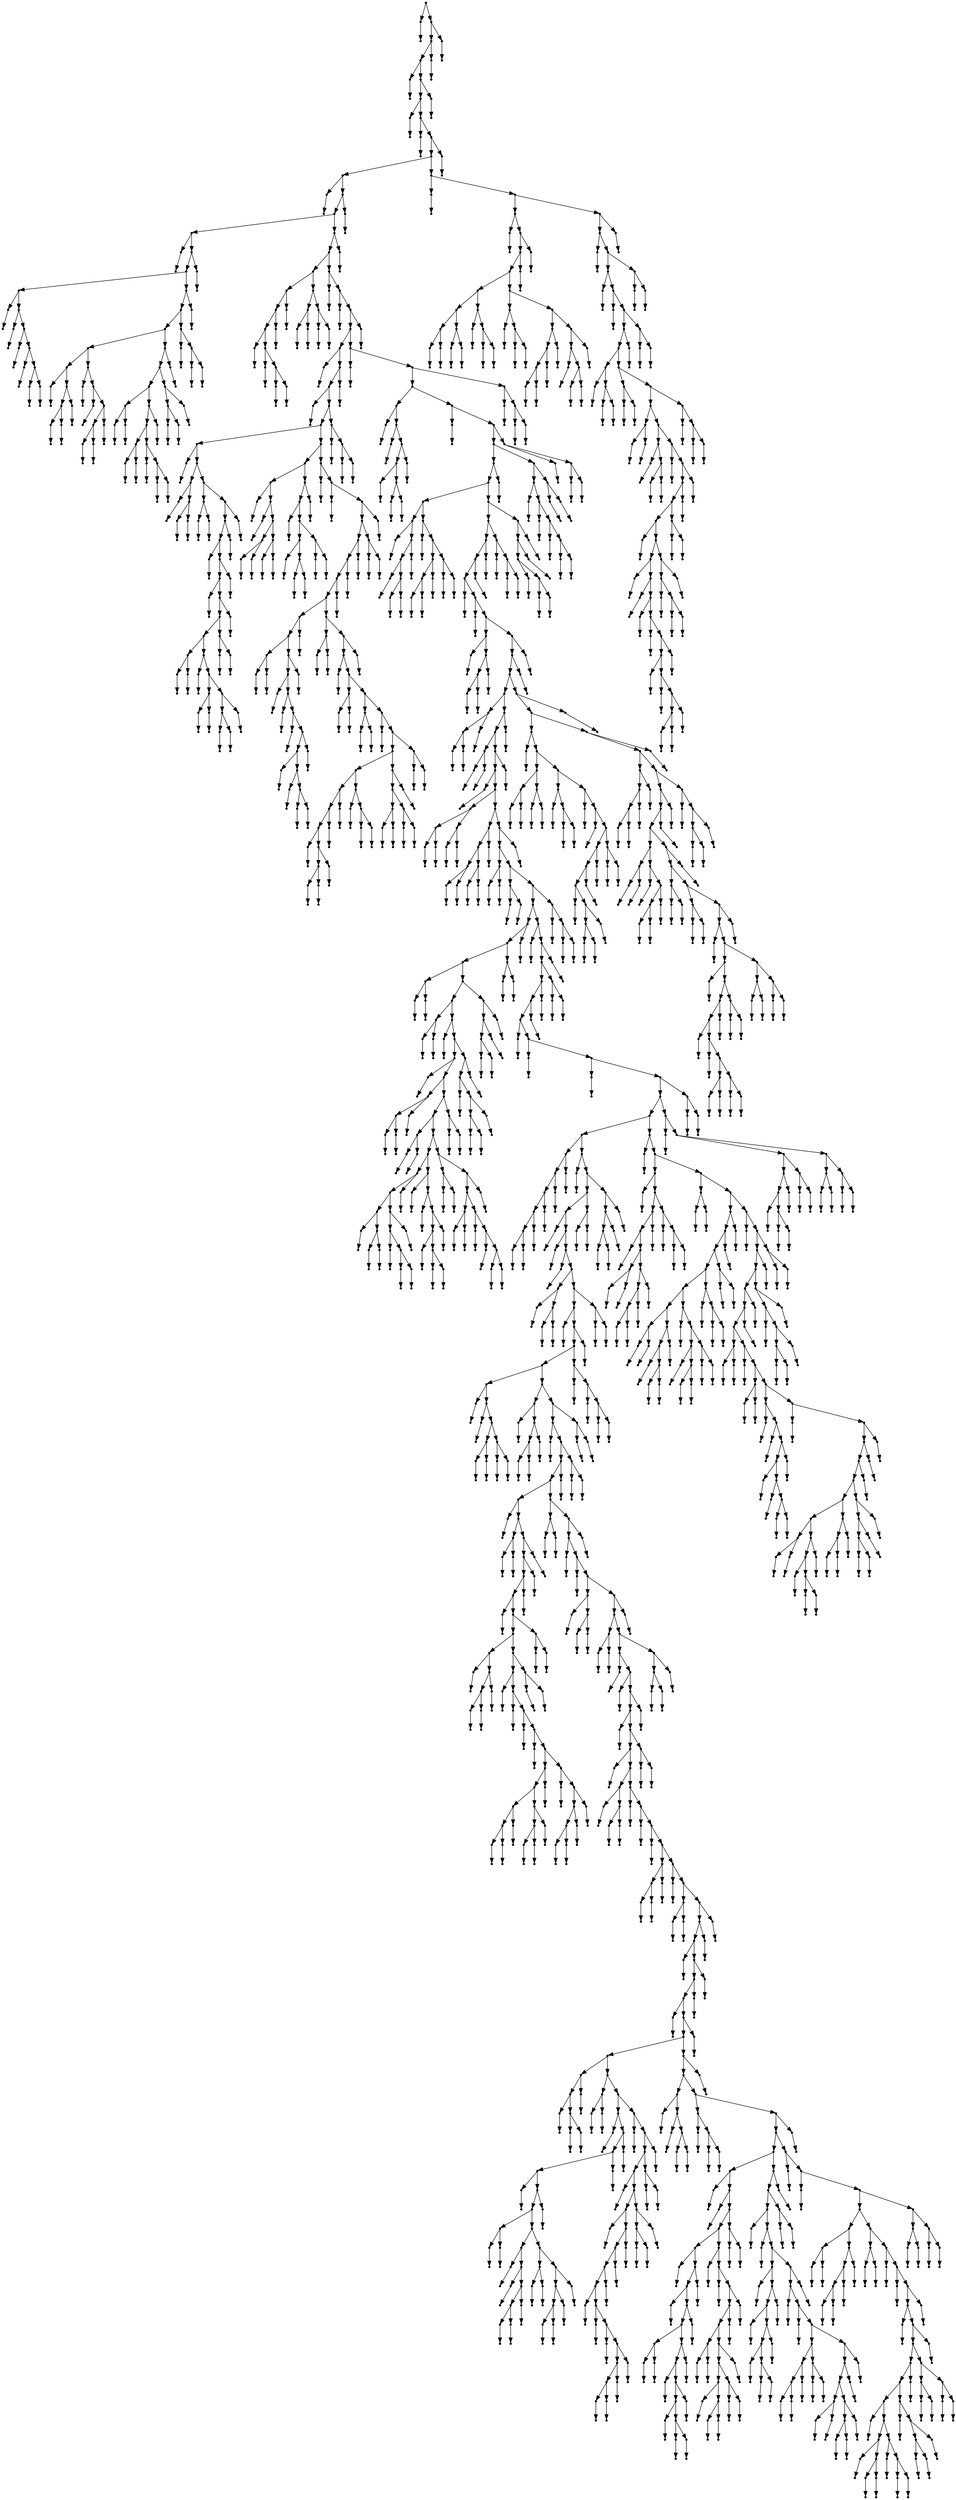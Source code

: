 digraph {
  2218 [shape=point];
  1 [shape=point];
  0 [shape=point];
  2217 [shape=point];
  2214 [shape=point];
  2211 [shape=point];
  3 [shape=point];
  2 [shape=point];
  2210 [shape=point];
  2207 [shape=point];
  5 [shape=point];
  4 [shape=point];
  2206 [shape=point];
  7 [shape=point];
  6 [shape=point];
  2205 [shape=point];
  2202 [shape=point];
  2010 [shape=point];
  9 [shape=point];
  8 [shape=point];
  2009 [shape=point];
  2006 [shape=point];
  107 [shape=point];
  11 [shape=point];
  10 [shape=point];
  106 [shape=point];
  103 [shape=point];
  28 [shape=point];
  13 [shape=point];
  12 [shape=point];
  27 [shape=point];
  15 [shape=point];
  14 [shape=point];
  26 [shape=point];
  17 [shape=point];
  16 [shape=point];
  25 [shape=point];
  19 [shape=point];
  18 [shape=point];
  24 [shape=point];
  21 [shape=point];
  20 [shape=point];
  23 [shape=point];
  22 [shape=point];
  102 [shape=point];
  99 [shape=point];
  90 [shape=point];
  54 [shape=point];
  39 [shape=point];
  30 [shape=point];
  29 [shape=point];
  38 [shape=point];
  35 [shape=point];
  32 [shape=point];
  31 [shape=point];
  34 [shape=point];
  33 [shape=point];
  37 [shape=point];
  36 [shape=point];
  53 [shape=point];
  41 [shape=point];
  40 [shape=point];
  52 [shape=point];
  43 [shape=point];
  42 [shape=point];
  51 [shape=point];
  48 [shape=point];
  45 [shape=point];
  44 [shape=point];
  47 [shape=point];
  46 [shape=point];
  50 [shape=point];
  49 [shape=point];
  89 [shape=point];
  86 [shape=point];
  77 [shape=point];
  59 [shape=point];
  56 [shape=point];
  55 [shape=point];
  58 [shape=point];
  57 [shape=point];
  76 [shape=point];
  73 [shape=point];
  64 [shape=point];
  61 [shape=point];
  60 [shape=point];
  63 [shape=point];
  62 [shape=point];
  72 [shape=point];
  66 [shape=point];
  65 [shape=point];
  71 [shape=point];
  68 [shape=point];
  67 [shape=point];
  70 [shape=point];
  69 [shape=point];
  75 [shape=point];
  74 [shape=point];
  85 [shape=point];
  82 [shape=point];
  79 [shape=point];
  78 [shape=point];
  81 [shape=point];
  80 [shape=point];
  84 [shape=point];
  83 [shape=point];
  88 [shape=point];
  87 [shape=point];
  98 [shape=point];
  92 [shape=point];
  91 [shape=point];
  97 [shape=point];
  94 [shape=point];
  93 [shape=point];
  96 [shape=point];
  95 [shape=point];
  101 [shape=point];
  100 [shape=point];
  105 [shape=point];
  104 [shape=point];
  2005 [shape=point];
  2002 [shape=point];
  136 [shape=point];
  124 [shape=point];
  121 [shape=point];
  118 [shape=point];
  109 [shape=point];
  108 [shape=point];
  117 [shape=point];
  111 [shape=point];
  110 [shape=point];
  116 [shape=point];
  113 [shape=point];
  112 [shape=point];
  115 [shape=point];
  114 [shape=point];
  120 [shape=point];
  119 [shape=point];
  123 [shape=point];
  122 [shape=point];
  135 [shape=point];
  129 [shape=point];
  126 [shape=point];
  125 [shape=point];
  128 [shape=point];
  127 [shape=point];
  134 [shape=point];
  131 [shape=point];
  130 [shape=point];
  133 [shape=point];
  132 [shape=point];
  2001 [shape=point];
  138 [shape=point];
  137 [shape=point];
  2000 [shape=point];
  140 [shape=point];
  139 [shape=point];
  1999 [shape=point];
  1996 [shape=point];
  397 [shape=point];
  142 [shape=point];
  141 [shape=point];
  396 [shape=point];
  393 [shape=point];
  144 [shape=point];
  143 [shape=point];
  392 [shape=point];
  383 [shape=point];
  209 [shape=point];
  146 [shape=point];
  145 [shape=point];
  208 [shape=point];
  154 [shape=point];
  148 [shape=point];
  147 [shape=point];
  153 [shape=point];
  150 [shape=point];
  149 [shape=point];
  152 [shape=point];
  151 [shape=point];
  207 [shape=point];
  159 [shape=point];
  156 [shape=point];
  155 [shape=point];
  158 [shape=point];
  157 [shape=point];
  206 [shape=point];
  203 [shape=point];
  200 [shape=point];
  161 [shape=point];
  160 [shape=point];
  199 [shape=point];
  196 [shape=point];
  163 [shape=point];
  162 [shape=point];
  195 [shape=point];
  192 [shape=point];
  186 [shape=point];
  168 [shape=point];
  165 [shape=point];
  164 [shape=point];
  167 [shape=point];
  166 [shape=point];
  185 [shape=point];
  170 [shape=point];
  169 [shape=point];
  184 [shape=point];
  175 [shape=point];
  172 [shape=point];
  171 [shape=point];
  174 [shape=point];
  173 [shape=point];
  183 [shape=point];
  180 [shape=point];
  177 [shape=point];
  176 [shape=point];
  179 [shape=point];
  178 [shape=point];
  182 [shape=point];
  181 [shape=point];
  191 [shape=point];
  188 [shape=point];
  187 [shape=point];
  190 [shape=point];
  189 [shape=point];
  194 [shape=point];
  193 [shape=point];
  198 [shape=point];
  197 [shape=point];
  202 [shape=point];
  201 [shape=point];
  205 [shape=point];
  204 [shape=point];
  382 [shape=point];
  247 [shape=point];
  226 [shape=point];
  211 [shape=point];
  210 [shape=point];
  225 [shape=point];
  213 [shape=point];
  212 [shape=point];
  224 [shape=point];
  218 [shape=point];
  215 [shape=point];
  214 [shape=point];
  217 [shape=point];
  216 [shape=point];
  223 [shape=point];
  220 [shape=point];
  219 [shape=point];
  222 [shape=point];
  221 [shape=point];
  246 [shape=point];
  243 [shape=point];
  228 [shape=point];
  227 [shape=point];
  242 [shape=point];
  236 [shape=point];
  230 [shape=point];
  229 [shape=point];
  235 [shape=point];
  232 [shape=point];
  231 [shape=point];
  234 [shape=point];
  233 [shape=point];
  241 [shape=point];
  238 [shape=point];
  237 [shape=point];
  240 [shape=point];
  239 [shape=point];
  245 [shape=point];
  244 [shape=point];
  381 [shape=point];
  249 [shape=point];
  248 [shape=point];
  380 [shape=point];
  251 [shape=point];
  250 [shape=point];
  379 [shape=point];
  376 [shape=point];
  370 [shape=point];
  367 [shape=point];
  364 [shape=point];
  361 [shape=point];
  286 [shape=point];
  283 [shape=point];
  256 [shape=point];
  253 [shape=point];
  252 [shape=point];
  255 [shape=point];
  254 [shape=point];
  282 [shape=point];
  279 [shape=point];
  258 [shape=point];
  257 [shape=point];
  278 [shape=point];
  260 [shape=point];
  259 [shape=point];
  277 [shape=point];
  262 [shape=point];
  261 [shape=point];
  276 [shape=point];
  273 [shape=point];
  264 [shape=point];
  263 [shape=point];
  272 [shape=point];
  266 [shape=point];
  265 [shape=point];
  271 [shape=point];
  268 [shape=point];
  267 [shape=point];
  270 [shape=point];
  269 [shape=point];
  275 [shape=point];
  274 [shape=point];
  281 [shape=point];
  280 [shape=point];
  285 [shape=point];
  284 [shape=point];
  360 [shape=point];
  291 [shape=point];
  288 [shape=point];
  287 [shape=point];
  290 [shape=point];
  289 [shape=point];
  359 [shape=point];
  356 [shape=point];
  293 [shape=point];
  292 [shape=point];
  355 [shape=point];
  298 [shape=point];
  295 [shape=point];
  294 [shape=point];
  297 [shape=point];
  296 [shape=point];
  354 [shape=point];
  303 [shape=point];
  300 [shape=point];
  299 [shape=point];
  302 [shape=point];
  301 [shape=point];
  353 [shape=point];
  305 [shape=point];
  304 [shape=point];
  352 [shape=point];
  346 [shape=point];
  331 [shape=point];
  322 [shape=point];
  319 [shape=point];
  316 [shape=point];
  307 [shape=point];
  306 [shape=point];
  315 [shape=point];
  312 [shape=point];
  309 [shape=point];
  308 [shape=point];
  311 [shape=point];
  310 [shape=point];
  314 [shape=point];
  313 [shape=point];
  318 [shape=point];
  317 [shape=point];
  321 [shape=point];
  320 [shape=point];
  330 [shape=point];
  324 [shape=point];
  323 [shape=point];
  329 [shape=point];
  326 [shape=point];
  325 [shape=point];
  328 [shape=point];
  327 [shape=point];
  345 [shape=point];
  342 [shape=point];
  336 [shape=point];
  333 [shape=point];
  332 [shape=point];
  335 [shape=point];
  334 [shape=point];
  341 [shape=point];
  338 [shape=point];
  337 [shape=point];
  340 [shape=point];
  339 [shape=point];
  344 [shape=point];
  343 [shape=point];
  351 [shape=point];
  348 [shape=point];
  347 [shape=point];
  350 [shape=point];
  349 [shape=point];
  358 [shape=point];
  357 [shape=point];
  363 [shape=point];
  362 [shape=point];
  366 [shape=point];
  365 [shape=point];
  369 [shape=point];
  368 [shape=point];
  375 [shape=point];
  372 [shape=point];
  371 [shape=point];
  374 [shape=point];
  373 [shape=point];
  378 [shape=point];
  377 [shape=point];
  391 [shape=point];
  385 [shape=point];
  384 [shape=point];
  390 [shape=point];
  387 [shape=point];
  386 [shape=point];
  389 [shape=point];
  388 [shape=point];
  395 [shape=point];
  394 [shape=point];
  1995 [shape=point];
  399 [shape=point];
  398 [shape=point];
  1994 [shape=point];
  1985 [shape=point];
  416 [shape=point];
  401 [shape=point];
  400 [shape=point];
  415 [shape=point];
  403 [shape=point];
  402 [shape=point];
  414 [shape=point];
  411 [shape=point];
  405 [shape=point];
  404 [shape=point];
  410 [shape=point];
  407 [shape=point];
  406 [shape=point];
  409 [shape=point];
  408 [shape=point];
  413 [shape=point];
  412 [shape=point];
  1984 [shape=point];
  418 [shape=point];
  417 [shape=point];
  1983 [shape=point];
  1974 [shape=point];
  1953 [shape=point];
  1950 [shape=point];
  450 [shape=point];
  432 [shape=point];
  420 [shape=point];
  419 [shape=point];
  431 [shape=point];
  428 [shape=point];
  422 [shape=point];
  421 [shape=point];
  427 [shape=point];
  424 [shape=point];
  423 [shape=point];
  426 [shape=point];
  425 [shape=point];
  430 [shape=point];
  429 [shape=point];
  449 [shape=point];
  434 [shape=point];
  433 [shape=point];
  448 [shape=point];
  442 [shape=point];
  439 [shape=point];
  436 [shape=point];
  435 [shape=point];
  438 [shape=point];
  437 [shape=point];
  441 [shape=point];
  440 [shape=point];
  447 [shape=point];
  444 [shape=point];
  443 [shape=point];
  446 [shape=point];
  445 [shape=point];
  1949 [shape=point];
  1934 [shape=point];
  1925 [shape=point];
  1922 [shape=point];
  1919 [shape=point];
  452 [shape=point];
  451 [shape=point];
  1918 [shape=point];
  454 [shape=point];
  453 [shape=point];
  1917 [shape=point];
  465 [shape=point];
  456 [shape=point];
  455 [shape=point];
  464 [shape=point];
  461 [shape=point];
  458 [shape=point];
  457 [shape=point];
  460 [shape=point];
  459 [shape=point];
  463 [shape=point];
  462 [shape=point];
  1916 [shape=point];
  1913 [shape=point];
  1910 [shape=point];
  1739 [shape=point];
  473 [shape=point];
  470 [shape=point];
  467 [shape=point];
  466 [shape=point];
  469 [shape=point];
  468 [shape=point];
  472 [shape=point];
  471 [shape=point];
  1738 [shape=point];
  1735 [shape=point];
  478 [shape=point];
  475 [shape=point];
  474 [shape=point];
  477 [shape=point];
  476 [shape=point];
  1734 [shape=point];
  1731 [shape=point];
  480 [shape=point];
  479 [shape=point];
  1730 [shape=point];
  491 [shape=point];
  485 [shape=point];
  482 [shape=point];
  481 [shape=point];
  484 [shape=point];
  483 [shape=point];
  490 [shape=point];
  487 [shape=point];
  486 [shape=point];
  489 [shape=point];
  488 [shape=point];
  1729 [shape=point];
  505 [shape=point];
  502 [shape=point];
  496 [shape=point];
  493 [shape=point];
  492 [shape=point];
  495 [shape=point];
  494 [shape=point];
  501 [shape=point];
  498 [shape=point];
  497 [shape=point];
  500 [shape=point];
  499 [shape=point];
  504 [shape=point];
  503 [shape=point];
  1728 [shape=point];
  1725 [shape=point];
  510 [shape=point];
  507 [shape=point];
  506 [shape=point];
  509 [shape=point];
  508 [shape=point];
  1724 [shape=point];
  515 [shape=point];
  512 [shape=point];
  511 [shape=point];
  514 [shape=point];
  513 [shape=point];
  1723 [shape=point];
  1714 [shape=point];
  658 [shape=point];
  655 [shape=point];
  649 [shape=point];
  520 [shape=point];
  517 [shape=point];
  516 [shape=point];
  519 [shape=point];
  518 [shape=point];
  648 [shape=point];
  636 [shape=point];
  525 [shape=point];
  522 [shape=point];
  521 [shape=point];
  524 [shape=point];
  523 [shape=point];
  635 [shape=point];
  527 [shape=point];
  526 [shape=point];
  634 [shape=point];
  619 [shape=point];
  529 [shape=point];
  528 [shape=point];
  618 [shape=point];
  537 [shape=point];
  534 [shape=point];
  531 [shape=point];
  530 [shape=point];
  533 [shape=point];
  532 [shape=point];
  536 [shape=point];
  535 [shape=point];
  617 [shape=point];
  611 [shape=point];
  542 [shape=point];
  539 [shape=point];
  538 [shape=point];
  541 [shape=point];
  540 [shape=point];
  610 [shape=point];
  583 [shape=point];
  565 [shape=point];
  562 [shape=point];
  550 [shape=point];
  544 [shape=point];
  543 [shape=point];
  549 [shape=point];
  546 [shape=point];
  545 [shape=point];
  548 [shape=point];
  547 [shape=point];
  561 [shape=point];
  558 [shape=point];
  552 [shape=point];
  551 [shape=point];
  557 [shape=point];
  554 [shape=point];
  553 [shape=point];
  556 [shape=point];
  555 [shape=point];
  560 [shape=point];
  559 [shape=point];
  564 [shape=point];
  563 [shape=point];
  582 [shape=point];
  567 [shape=point];
  566 [shape=point];
  581 [shape=point];
  569 [shape=point];
  568 [shape=point];
  580 [shape=point];
  577 [shape=point];
  571 [shape=point];
  570 [shape=point];
  576 [shape=point];
  573 [shape=point];
  572 [shape=point];
  575 [shape=point];
  574 [shape=point];
  579 [shape=point];
  578 [shape=point];
  609 [shape=point];
  588 [shape=point];
  585 [shape=point];
  584 [shape=point];
  587 [shape=point];
  586 [shape=point];
  608 [shape=point];
  605 [shape=point];
  593 [shape=point];
  590 [shape=point];
  589 [shape=point];
  592 [shape=point];
  591 [shape=point];
  604 [shape=point];
  595 [shape=point];
  594 [shape=point];
  603 [shape=point];
  597 [shape=point];
  596 [shape=point];
  602 [shape=point];
  599 [shape=point];
  598 [shape=point];
  601 [shape=point];
  600 [shape=point];
  607 [shape=point];
  606 [shape=point];
  616 [shape=point];
  613 [shape=point];
  612 [shape=point];
  615 [shape=point];
  614 [shape=point];
  633 [shape=point];
  630 [shape=point];
  621 [shape=point];
  620 [shape=point];
  629 [shape=point];
  626 [shape=point];
  623 [shape=point];
  622 [shape=point];
  625 [shape=point];
  624 [shape=point];
  628 [shape=point];
  627 [shape=point];
  632 [shape=point];
  631 [shape=point];
  647 [shape=point];
  644 [shape=point];
  641 [shape=point];
  638 [shape=point];
  637 [shape=point];
  640 [shape=point];
  639 [shape=point];
  643 [shape=point];
  642 [shape=point];
  646 [shape=point];
  645 [shape=point];
  654 [shape=point];
  651 [shape=point];
  650 [shape=point];
  653 [shape=point];
  652 [shape=point];
  657 [shape=point];
  656 [shape=point];
  1713 [shape=point];
  660 [shape=point];
  659 [shape=point];
  1712 [shape=point];
  1709 [shape=point];
  1703 [shape=point];
  1700 [shape=point];
  1697 [shape=point];
  662 [shape=point];
  661 [shape=point];
  1696 [shape=point];
  664 [shape=point];
  663 [shape=point];
  1695 [shape=point];
  666 [shape=point];
  665 [shape=point];
  1694 [shape=point];
  1688 [shape=point];
  1655 [shape=point];
  1433 [shape=point];
  683 [shape=point];
  680 [shape=point];
  677 [shape=point];
  674 [shape=point];
  671 [shape=point];
  668 [shape=point];
  667 [shape=point];
  670 [shape=point];
  669 [shape=point];
  673 [shape=point];
  672 [shape=point];
  676 [shape=point];
  675 [shape=point];
  679 [shape=point];
  678 [shape=point];
  682 [shape=point];
  681 [shape=point];
  1432 [shape=point];
  685 [shape=point];
  684 [shape=point];
  1431 [shape=point];
  1419 [shape=point];
  1413 [shape=point];
  687 [shape=point];
  686 [shape=point];
  1412 [shape=point];
  689 [shape=point];
  688 [shape=point];
  1411 [shape=point];
  691 [shape=point];
  690 [shape=point];
  1410 [shape=point];
  699 [shape=point];
  693 [shape=point];
  692 [shape=point];
  698 [shape=point];
  695 [shape=point];
  694 [shape=point];
  697 [shape=point];
  696 [shape=point];
  1409 [shape=point];
  1403 [shape=point];
  701 [shape=point];
  700 [shape=point];
  1402 [shape=point];
  1399 [shape=point];
  1387 [shape=point];
  718 [shape=point];
  703 [shape=point];
  702 [shape=point];
  717 [shape=point];
  705 [shape=point];
  704 [shape=point];
  716 [shape=point];
  710 [shape=point];
  707 [shape=point];
  706 [shape=point];
  709 [shape=point];
  708 [shape=point];
  715 [shape=point];
  712 [shape=point];
  711 [shape=point];
  714 [shape=point];
  713 [shape=point];
  1386 [shape=point];
  729 [shape=point];
  720 [shape=point];
  719 [shape=point];
  728 [shape=point];
  725 [shape=point];
  722 [shape=point];
  721 [shape=point];
  724 [shape=point];
  723 [shape=point];
  727 [shape=point];
  726 [shape=point];
  1385 [shape=point];
  1379 [shape=point];
  731 [shape=point];
  730 [shape=point];
  1378 [shape=point];
  1372 [shape=point];
  1369 [shape=point];
  823 [shape=point];
  733 [shape=point];
  732 [shape=point];
  822 [shape=point];
  738 [shape=point];
  735 [shape=point];
  734 [shape=point];
  737 [shape=point];
  736 [shape=point];
  821 [shape=point];
  818 [shape=point];
  815 [shape=point];
  812 [shape=point];
  740 [shape=point];
  739 [shape=point];
  811 [shape=point];
  805 [shape=point];
  751 [shape=point];
  742 [shape=point];
  741 [shape=point];
  750 [shape=point];
  747 [shape=point];
  744 [shape=point];
  743 [shape=point];
  746 [shape=point];
  745 [shape=point];
  749 [shape=point];
  748 [shape=point];
  804 [shape=point];
  798 [shape=point];
  753 [shape=point];
  752 [shape=point];
  797 [shape=point];
  755 [shape=point];
  754 [shape=point];
  796 [shape=point];
  757 [shape=point];
  756 [shape=point];
  795 [shape=point];
  759 [shape=point];
  758 [shape=point];
  794 [shape=point];
  779 [shape=point];
  776 [shape=point];
  767 [shape=point];
  764 [shape=point];
  761 [shape=point];
  760 [shape=point];
  763 [shape=point];
  762 [shape=point];
  766 [shape=point];
  765 [shape=point];
  775 [shape=point];
  772 [shape=point];
  769 [shape=point];
  768 [shape=point];
  771 [shape=point];
  770 [shape=point];
  774 [shape=point];
  773 [shape=point];
  778 [shape=point];
  777 [shape=point];
  793 [shape=point];
  781 [shape=point];
  780 [shape=point];
  792 [shape=point];
  789 [shape=point];
  786 [shape=point];
  783 [shape=point];
  782 [shape=point];
  785 [shape=point];
  784 [shape=point];
  788 [shape=point];
  787 [shape=point];
  791 [shape=point];
  790 [shape=point];
  803 [shape=point];
  800 [shape=point];
  799 [shape=point];
  802 [shape=point];
  801 [shape=point];
  810 [shape=point];
  807 [shape=point];
  806 [shape=point];
  809 [shape=point];
  808 [shape=point];
  814 [shape=point];
  813 [shape=point];
  817 [shape=point];
  816 [shape=point];
  820 [shape=point];
  819 [shape=point];
  1368 [shape=point];
  828 [shape=point];
  825 [shape=point];
  824 [shape=point];
  827 [shape=point];
  826 [shape=point];
  1367 [shape=point];
  1364 [shape=point];
  830 [shape=point];
  829 [shape=point];
  1363 [shape=point];
  832 [shape=point];
  831 [shape=point];
  1362 [shape=point];
  840 [shape=point];
  834 [shape=point];
  833 [shape=point];
  839 [shape=point];
  836 [shape=point];
  835 [shape=point];
  838 [shape=point];
  837 [shape=point];
  1361 [shape=point];
  1358 [shape=point];
  845 [shape=point];
  842 [shape=point];
  841 [shape=point];
  844 [shape=point];
  843 [shape=point];
  1357 [shape=point];
  1348 [shape=point];
  847 [shape=point];
  846 [shape=point];
  1347 [shape=point];
  849 [shape=point];
  848 [shape=point];
  1346 [shape=point];
  1343 [shape=point];
  851 [shape=point];
  850 [shape=point];
  1342 [shape=point];
  1336 [shape=point];
  853 [shape=point];
  852 [shape=point];
  1335 [shape=point];
  861 [shape=point];
  855 [shape=point];
  854 [shape=point];
  860 [shape=point];
  857 [shape=point];
  856 [shape=point];
  859 [shape=point];
  858 [shape=point];
  1334 [shape=point];
  863 [shape=point];
  862 [shape=point];
  1333 [shape=point];
  865 [shape=point];
  864 [shape=point];
  1332 [shape=point];
  867 [shape=point];
  866 [shape=point];
  1331 [shape=point];
  875 [shape=point];
  872 [shape=point];
  869 [shape=point];
  868 [shape=point];
  871 [shape=point];
  870 [shape=point];
  874 [shape=point];
  873 [shape=point];
  1330 [shape=point];
  877 [shape=point];
  876 [shape=point];
  1329 [shape=point];
  882 [shape=point];
  879 [shape=point];
  878 [shape=point];
  881 [shape=point];
  880 [shape=point];
  1328 [shape=point];
  1325 [shape=point];
  1322 [shape=point];
  884 [shape=point];
  883 [shape=point];
  1321 [shape=point];
  1318 [shape=point];
  1315 [shape=point];
  886 [shape=point];
  885 [shape=point];
  1314 [shape=point];
  1311 [shape=point];
  1014 [shape=point];
  897 [shape=point];
  894 [shape=point];
  888 [shape=point];
  887 [shape=point];
  893 [shape=point];
  890 [shape=point];
  889 [shape=point];
  892 [shape=point];
  891 [shape=point];
  896 [shape=point];
  895 [shape=point];
  1013 [shape=point];
  902 [shape=point];
  899 [shape=point];
  898 [shape=point];
  901 [shape=point];
  900 [shape=point];
  1012 [shape=point];
  955 [shape=point];
  904 [shape=point];
  903 [shape=point];
  954 [shape=point];
  951 [shape=point];
  948 [shape=point];
  906 [shape=point];
  905 [shape=point];
  947 [shape=point];
  944 [shape=point];
  911 [shape=point];
  908 [shape=point];
  907 [shape=point];
  910 [shape=point];
  909 [shape=point];
  943 [shape=point];
  925 [shape=point];
  913 [shape=point];
  912 [shape=point];
  924 [shape=point];
  915 [shape=point];
  914 [shape=point];
  923 [shape=point];
  920 [shape=point];
  917 [shape=point];
  916 [shape=point];
  919 [shape=point];
  918 [shape=point];
  922 [shape=point];
  921 [shape=point];
  942 [shape=point];
  930 [shape=point];
  927 [shape=point];
  926 [shape=point];
  929 [shape=point];
  928 [shape=point];
  941 [shape=point];
  938 [shape=point];
  935 [shape=point];
  932 [shape=point];
  931 [shape=point];
  934 [shape=point];
  933 [shape=point];
  937 [shape=point];
  936 [shape=point];
  940 [shape=point];
  939 [shape=point];
  946 [shape=point];
  945 [shape=point];
  950 [shape=point];
  949 [shape=point];
  953 [shape=point];
  952 [shape=point];
  1011 [shape=point];
  957 [shape=point];
  956 [shape=point];
  1010 [shape=point];
  1007 [shape=point];
  1001 [shape=point];
  959 [shape=point];
  958 [shape=point];
  1000 [shape=point];
  991 [shape=point];
  961 [shape=point];
  960 [shape=point];
  990 [shape=point];
  987 [shape=point];
  984 [shape=point];
  981 [shape=point];
  963 [shape=point];
  962 [shape=point];
  980 [shape=point];
  965 [shape=point];
  964 [shape=point];
  979 [shape=point];
  967 [shape=point];
  966 [shape=point];
  978 [shape=point];
  975 [shape=point];
  972 [shape=point];
  969 [shape=point];
  968 [shape=point];
  971 [shape=point];
  970 [shape=point];
  974 [shape=point];
  973 [shape=point];
  977 [shape=point];
  976 [shape=point];
  983 [shape=point];
  982 [shape=point];
  986 [shape=point];
  985 [shape=point];
  989 [shape=point];
  988 [shape=point];
  999 [shape=point];
  996 [shape=point];
  993 [shape=point];
  992 [shape=point];
  995 [shape=point];
  994 [shape=point];
  998 [shape=point];
  997 [shape=point];
  1006 [shape=point];
  1003 [shape=point];
  1002 [shape=point];
  1005 [shape=point];
  1004 [shape=point];
  1009 [shape=point];
  1008 [shape=point];
  1310 [shape=point];
  1307 [shape=point];
  1025 [shape=point];
  1016 [shape=point];
  1015 [shape=point];
  1024 [shape=point];
  1018 [shape=point];
  1017 [shape=point];
  1023 [shape=point];
  1020 [shape=point];
  1019 [shape=point];
  1022 [shape=point];
  1021 [shape=point];
  1306 [shape=point];
  1033 [shape=point];
  1027 [shape=point];
  1026 [shape=point];
  1032 [shape=point];
  1029 [shape=point];
  1028 [shape=point];
  1031 [shape=point];
  1030 [shape=point];
  1305 [shape=point];
  1302 [shape=point];
  1197 [shape=point];
  1116 [shape=point];
  1035 [shape=point];
  1034 [shape=point];
  1115 [shape=point];
  1037 [shape=point];
  1036 [shape=point];
  1114 [shape=point];
  1108 [shape=point];
  1072 [shape=point];
  1039 [shape=point];
  1038 [shape=point];
  1071 [shape=point];
  1068 [shape=point];
  1041 [shape=point];
  1040 [shape=point];
  1067 [shape=point];
  1064 [shape=point];
  1046 [shape=point];
  1043 [shape=point];
  1042 [shape=point];
  1045 [shape=point];
  1044 [shape=point];
  1063 [shape=point];
  1060 [shape=point];
  1048 [shape=point];
  1047 [shape=point];
  1059 [shape=point];
  1056 [shape=point];
  1050 [shape=point];
  1049 [shape=point];
  1055 [shape=point];
  1052 [shape=point];
  1051 [shape=point];
  1054 [shape=point];
  1053 [shape=point];
  1058 [shape=point];
  1057 [shape=point];
  1062 [shape=point];
  1061 [shape=point];
  1066 [shape=point];
  1065 [shape=point];
  1070 [shape=point];
  1069 [shape=point];
  1107 [shape=point];
  1074 [shape=point];
  1073 [shape=point];
  1106 [shape=point];
  1076 [shape=point];
  1075 [shape=point];
  1105 [shape=point];
  1102 [shape=point];
  1099 [shape=point];
  1081 [shape=point];
  1078 [shape=point];
  1077 [shape=point];
  1080 [shape=point];
  1079 [shape=point];
  1098 [shape=point];
  1095 [shape=point];
  1089 [shape=point];
  1083 [shape=point];
  1082 [shape=point];
  1088 [shape=point];
  1085 [shape=point];
  1084 [shape=point];
  1087 [shape=point];
  1086 [shape=point];
  1094 [shape=point];
  1091 [shape=point];
  1090 [shape=point];
  1093 [shape=point];
  1092 [shape=point];
  1097 [shape=point];
  1096 [shape=point];
  1101 [shape=point];
  1100 [shape=point];
  1104 [shape=point];
  1103 [shape=point];
  1113 [shape=point];
  1110 [shape=point];
  1109 [shape=point];
  1112 [shape=point];
  1111 [shape=point];
  1196 [shape=point];
  1193 [shape=point];
  1187 [shape=point];
  1118 [shape=point];
  1117 [shape=point];
  1186 [shape=point];
  1120 [shape=point];
  1119 [shape=point];
  1185 [shape=point];
  1140 [shape=point];
  1122 [shape=point];
  1121 [shape=point];
  1139 [shape=point];
  1136 [shape=point];
  1124 [shape=point];
  1123 [shape=point];
  1135 [shape=point];
  1132 [shape=point];
  1126 [shape=point];
  1125 [shape=point];
  1131 [shape=point];
  1128 [shape=point];
  1127 [shape=point];
  1130 [shape=point];
  1129 [shape=point];
  1134 [shape=point];
  1133 [shape=point];
  1138 [shape=point];
  1137 [shape=point];
  1184 [shape=point];
  1181 [shape=point];
  1142 [shape=point];
  1141 [shape=point];
  1180 [shape=point];
  1144 [shape=point];
  1143 [shape=point];
  1179 [shape=point];
  1158 [shape=point];
  1152 [shape=point];
  1149 [shape=point];
  1146 [shape=point];
  1145 [shape=point];
  1148 [shape=point];
  1147 [shape=point];
  1151 [shape=point];
  1150 [shape=point];
  1157 [shape=point];
  1154 [shape=point];
  1153 [shape=point];
  1156 [shape=point];
  1155 [shape=point];
  1178 [shape=point];
  1175 [shape=point];
  1172 [shape=point];
  1163 [shape=point];
  1160 [shape=point];
  1159 [shape=point];
  1162 [shape=point];
  1161 [shape=point];
  1171 [shape=point];
  1168 [shape=point];
  1165 [shape=point];
  1164 [shape=point];
  1167 [shape=point];
  1166 [shape=point];
  1170 [shape=point];
  1169 [shape=point];
  1174 [shape=point];
  1173 [shape=point];
  1177 [shape=point];
  1176 [shape=point];
  1183 [shape=point];
  1182 [shape=point];
  1192 [shape=point];
  1189 [shape=point];
  1188 [shape=point];
  1191 [shape=point];
  1190 [shape=point];
  1195 [shape=point];
  1194 [shape=point];
  1301 [shape=point];
  1199 [shape=point];
  1198 [shape=point];
  1300 [shape=point];
  1201 [shape=point];
  1200 [shape=point];
  1299 [shape=point];
  1287 [shape=point];
  1218 [shape=point];
  1206 [shape=point];
  1203 [shape=point];
  1202 [shape=point];
  1205 [shape=point];
  1204 [shape=point];
  1217 [shape=point];
  1214 [shape=point];
  1211 [shape=point];
  1208 [shape=point];
  1207 [shape=point];
  1210 [shape=point];
  1209 [shape=point];
  1213 [shape=point];
  1212 [shape=point];
  1216 [shape=point];
  1215 [shape=point];
  1286 [shape=point];
  1223 [shape=point];
  1220 [shape=point];
  1219 [shape=point];
  1222 [shape=point];
  1221 [shape=point];
  1285 [shape=point];
  1225 [shape=point];
  1224 [shape=point];
  1284 [shape=point];
  1227 [shape=point];
  1226 [shape=point];
  1283 [shape=point];
  1280 [shape=point];
  1229 [shape=point];
  1228 [shape=point];
  1279 [shape=point];
  1276 [shape=point];
  1264 [shape=point];
  1261 [shape=point];
  1249 [shape=point];
  1231 [shape=point];
  1230 [shape=point];
  1248 [shape=point];
  1239 [shape=point];
  1233 [shape=point];
  1232 [shape=point];
  1238 [shape=point];
  1235 [shape=point];
  1234 [shape=point];
  1237 [shape=point];
  1236 [shape=point];
  1247 [shape=point];
  1241 [shape=point];
  1240 [shape=point];
  1246 [shape=point];
  1243 [shape=point];
  1242 [shape=point];
  1245 [shape=point];
  1244 [shape=point];
  1260 [shape=point];
  1251 [shape=point];
  1250 [shape=point];
  1259 [shape=point];
  1256 [shape=point];
  1253 [shape=point];
  1252 [shape=point];
  1255 [shape=point];
  1254 [shape=point];
  1258 [shape=point];
  1257 [shape=point];
  1263 [shape=point];
  1262 [shape=point];
  1275 [shape=point];
  1269 [shape=point];
  1266 [shape=point];
  1265 [shape=point];
  1268 [shape=point];
  1267 [shape=point];
  1274 [shape=point];
  1271 [shape=point];
  1270 [shape=point];
  1273 [shape=point];
  1272 [shape=point];
  1278 [shape=point];
  1277 [shape=point];
  1282 [shape=point];
  1281 [shape=point];
  1298 [shape=point];
  1292 [shape=point];
  1289 [shape=point];
  1288 [shape=point];
  1291 [shape=point];
  1290 [shape=point];
  1297 [shape=point];
  1294 [shape=point];
  1293 [shape=point];
  1296 [shape=point];
  1295 [shape=point];
  1304 [shape=point];
  1303 [shape=point];
  1309 [shape=point];
  1308 [shape=point];
  1313 [shape=point];
  1312 [shape=point];
  1317 [shape=point];
  1316 [shape=point];
  1320 [shape=point];
  1319 [shape=point];
  1324 [shape=point];
  1323 [shape=point];
  1327 [shape=point];
  1326 [shape=point];
  1341 [shape=point];
  1338 [shape=point];
  1337 [shape=point];
  1340 [shape=point];
  1339 [shape=point];
  1345 [shape=point];
  1344 [shape=point];
  1356 [shape=point];
  1353 [shape=point];
  1350 [shape=point];
  1349 [shape=point];
  1352 [shape=point];
  1351 [shape=point];
  1355 [shape=point];
  1354 [shape=point];
  1360 [shape=point];
  1359 [shape=point];
  1366 [shape=point];
  1365 [shape=point];
  1371 [shape=point];
  1370 [shape=point];
  1377 [shape=point];
  1374 [shape=point];
  1373 [shape=point];
  1376 [shape=point];
  1375 [shape=point];
  1384 [shape=point];
  1381 [shape=point];
  1380 [shape=point];
  1383 [shape=point];
  1382 [shape=point];
  1398 [shape=point];
  1389 [shape=point];
  1388 [shape=point];
  1397 [shape=point];
  1391 [shape=point];
  1390 [shape=point];
  1396 [shape=point];
  1393 [shape=point];
  1392 [shape=point];
  1395 [shape=point];
  1394 [shape=point];
  1401 [shape=point];
  1400 [shape=point];
  1408 [shape=point];
  1405 [shape=point];
  1404 [shape=point];
  1407 [shape=point];
  1406 [shape=point];
  1418 [shape=point];
  1415 [shape=point];
  1414 [shape=point];
  1417 [shape=point];
  1416 [shape=point];
  1430 [shape=point];
  1427 [shape=point];
  1424 [shape=point];
  1421 [shape=point];
  1420 [shape=point];
  1423 [shape=point];
  1422 [shape=point];
  1426 [shape=point];
  1425 [shape=point];
  1429 [shape=point];
  1428 [shape=point];
  1654 [shape=point];
  1435 [shape=point];
  1434 [shape=point];
  1653 [shape=point];
  1470 [shape=point];
  1437 [shape=point];
  1436 [shape=point];
  1469 [shape=point];
  1460 [shape=point];
  1457 [shape=point];
  1439 [shape=point];
  1438 [shape=point];
  1456 [shape=point];
  1444 [shape=point];
  1441 [shape=point];
  1440 [shape=point];
  1443 [shape=point];
  1442 [shape=point];
  1455 [shape=point];
  1452 [shape=point];
  1449 [shape=point];
  1446 [shape=point];
  1445 [shape=point];
  1448 [shape=point];
  1447 [shape=point];
  1451 [shape=point];
  1450 [shape=point];
  1454 [shape=point];
  1453 [shape=point];
  1459 [shape=point];
  1458 [shape=point];
  1468 [shape=point];
  1462 [shape=point];
  1461 [shape=point];
  1467 [shape=point];
  1464 [shape=point];
  1463 [shape=point];
  1466 [shape=point];
  1465 [shape=point];
  1652 [shape=point];
  1475 [shape=point];
  1472 [shape=point];
  1471 [shape=point];
  1474 [shape=point];
  1473 [shape=point];
  1651 [shape=point];
  1531 [shape=point];
  1528 [shape=point];
  1525 [shape=point];
  1519 [shape=point];
  1510 [shape=point];
  1492 [shape=point];
  1480 [shape=point];
  1477 [shape=point];
  1476 [shape=point];
  1479 [shape=point];
  1478 [shape=point];
  1491 [shape=point];
  1488 [shape=point];
  1482 [shape=point];
  1481 [shape=point];
  1487 [shape=point];
  1484 [shape=point];
  1483 [shape=point];
  1486 [shape=point];
  1485 [shape=point];
  1490 [shape=point];
  1489 [shape=point];
  1509 [shape=point];
  1494 [shape=point];
  1493 [shape=point];
  1508 [shape=point];
  1502 [shape=point];
  1496 [shape=point];
  1495 [shape=point];
  1501 [shape=point];
  1498 [shape=point];
  1497 [shape=point];
  1500 [shape=point];
  1499 [shape=point];
  1507 [shape=point];
  1504 [shape=point];
  1503 [shape=point];
  1506 [shape=point];
  1505 [shape=point];
  1518 [shape=point];
  1512 [shape=point];
  1511 [shape=point];
  1517 [shape=point];
  1514 [shape=point];
  1513 [shape=point];
  1516 [shape=point];
  1515 [shape=point];
  1524 [shape=point];
  1521 [shape=point];
  1520 [shape=point];
  1523 [shape=point];
  1522 [shape=point];
  1527 [shape=point];
  1526 [shape=point];
  1530 [shape=point];
  1529 [shape=point];
  1650 [shape=point];
  1533 [shape=point];
  1532 [shape=point];
  1649 [shape=point];
  1643 [shape=point];
  1640 [shape=point];
  1625 [shape=point];
  1622 [shape=point];
  1619 [shape=point];
  1538 [shape=point];
  1535 [shape=point];
  1534 [shape=point];
  1537 [shape=point];
  1536 [shape=point];
  1618 [shape=point];
  1540 [shape=point];
  1539 [shape=point];
  1617 [shape=point];
  1545 [shape=point];
  1542 [shape=point];
  1541 [shape=point];
  1544 [shape=point];
  1543 [shape=point];
  1616 [shape=point];
  1565 [shape=point];
  1547 [shape=point];
  1546 [shape=point];
  1564 [shape=point];
  1549 [shape=point];
  1548 [shape=point];
  1563 [shape=point];
  1560 [shape=point];
  1551 [shape=point];
  1550 [shape=point];
  1559 [shape=point];
  1553 [shape=point];
  1552 [shape=point];
  1558 [shape=point];
  1555 [shape=point];
  1554 [shape=point];
  1557 [shape=point];
  1556 [shape=point];
  1562 [shape=point];
  1561 [shape=point];
  1615 [shape=point];
  1567 [shape=point];
  1566 [shape=point];
  1614 [shape=point];
  1611 [shape=point];
  1608 [shape=point];
  1605 [shape=point];
  1593 [shape=point];
  1584 [shape=point];
  1572 [shape=point];
  1569 [shape=point];
  1568 [shape=point];
  1571 [shape=point];
  1570 [shape=point];
  1583 [shape=point];
  1580 [shape=point];
  1574 [shape=point];
  1573 [shape=point];
  1579 [shape=point];
  1576 [shape=point];
  1575 [shape=point];
  1578 [shape=point];
  1577 [shape=point];
  1582 [shape=point];
  1581 [shape=point];
  1592 [shape=point];
  1589 [shape=point];
  1586 [shape=point];
  1585 [shape=point];
  1588 [shape=point];
  1587 [shape=point];
  1591 [shape=point];
  1590 [shape=point];
  1604 [shape=point];
  1601 [shape=point];
  1598 [shape=point];
  1595 [shape=point];
  1594 [shape=point];
  1597 [shape=point];
  1596 [shape=point];
  1600 [shape=point];
  1599 [shape=point];
  1603 [shape=point];
  1602 [shape=point];
  1607 [shape=point];
  1606 [shape=point];
  1610 [shape=point];
  1609 [shape=point];
  1613 [shape=point];
  1612 [shape=point];
  1621 [shape=point];
  1620 [shape=point];
  1624 [shape=point];
  1623 [shape=point];
  1639 [shape=point];
  1636 [shape=point];
  1627 [shape=point];
  1626 [shape=point];
  1635 [shape=point];
  1632 [shape=point];
  1629 [shape=point];
  1628 [shape=point];
  1631 [shape=point];
  1630 [shape=point];
  1634 [shape=point];
  1633 [shape=point];
  1638 [shape=point];
  1637 [shape=point];
  1642 [shape=point];
  1641 [shape=point];
  1648 [shape=point];
  1645 [shape=point];
  1644 [shape=point];
  1647 [shape=point];
  1646 [shape=point];
  1687 [shape=point];
  1657 [shape=point];
  1656 [shape=point];
  1686 [shape=point];
  1674 [shape=point];
  1668 [shape=point];
  1665 [shape=point];
  1659 [shape=point];
  1658 [shape=point];
  1664 [shape=point];
  1661 [shape=point];
  1660 [shape=point];
  1663 [shape=point];
  1662 [shape=point];
  1667 [shape=point];
  1666 [shape=point];
  1673 [shape=point];
  1670 [shape=point];
  1669 [shape=point];
  1672 [shape=point];
  1671 [shape=point];
  1685 [shape=point];
  1679 [shape=point];
  1676 [shape=point];
  1675 [shape=point];
  1678 [shape=point];
  1677 [shape=point];
  1684 [shape=point];
  1681 [shape=point];
  1680 [shape=point];
  1683 [shape=point];
  1682 [shape=point];
  1693 [shape=point];
  1690 [shape=point];
  1689 [shape=point];
  1692 [shape=point];
  1691 [shape=point];
  1699 [shape=point];
  1698 [shape=point];
  1702 [shape=point];
  1701 [shape=point];
  1708 [shape=point];
  1705 [shape=point];
  1704 [shape=point];
  1707 [shape=point];
  1706 [shape=point];
  1711 [shape=point];
  1710 [shape=point];
  1722 [shape=point];
  1716 [shape=point];
  1715 [shape=point];
  1721 [shape=point];
  1718 [shape=point];
  1717 [shape=point];
  1720 [shape=point];
  1719 [shape=point];
  1727 [shape=point];
  1726 [shape=point];
  1733 [shape=point];
  1732 [shape=point];
  1737 [shape=point];
  1736 [shape=point];
  1909 [shape=point];
  1906 [shape=point];
  1792 [shape=point];
  1741 [shape=point];
  1740 [shape=point];
  1791 [shape=point];
  1752 [shape=point];
  1746 [shape=point];
  1743 [shape=point];
  1742 [shape=point];
  1745 [shape=point];
  1744 [shape=point];
  1751 [shape=point];
  1748 [shape=point];
  1747 [shape=point];
  1750 [shape=point];
  1749 [shape=point];
  1790 [shape=point];
  1760 [shape=point];
  1754 [shape=point];
  1753 [shape=point];
  1759 [shape=point];
  1756 [shape=point];
  1755 [shape=point];
  1758 [shape=point];
  1757 [shape=point];
  1789 [shape=point];
  1762 [shape=point];
  1761 [shape=point];
  1788 [shape=point];
  1764 [shape=point];
  1763 [shape=point];
  1787 [shape=point];
  1781 [shape=point];
  1778 [shape=point];
  1775 [shape=point];
  1766 [shape=point];
  1765 [shape=point];
  1774 [shape=point];
  1771 [shape=point];
  1768 [shape=point];
  1767 [shape=point];
  1770 [shape=point];
  1769 [shape=point];
  1773 [shape=point];
  1772 [shape=point];
  1777 [shape=point];
  1776 [shape=point];
  1780 [shape=point];
  1779 [shape=point];
  1786 [shape=point];
  1783 [shape=point];
  1782 [shape=point];
  1785 [shape=point];
  1784 [shape=point];
  1905 [shape=point];
  1902 [shape=point];
  1803 [shape=point];
  1800 [shape=point];
  1797 [shape=point];
  1794 [shape=point];
  1793 [shape=point];
  1796 [shape=point];
  1795 [shape=point];
  1799 [shape=point];
  1798 [shape=point];
  1802 [shape=point];
  1801 [shape=point];
  1901 [shape=point];
  1889 [shape=point];
  1886 [shape=point];
  1883 [shape=point];
  1820 [shape=point];
  1808 [shape=point];
  1805 [shape=point];
  1804 [shape=point];
  1807 [shape=point];
  1806 [shape=point];
  1819 [shape=point];
  1810 [shape=point];
  1809 [shape=point];
  1818 [shape=point];
  1815 [shape=point];
  1812 [shape=point];
  1811 [shape=point];
  1814 [shape=point];
  1813 [shape=point];
  1817 [shape=point];
  1816 [shape=point];
  1882 [shape=point];
  1879 [shape=point];
  1825 [shape=point];
  1822 [shape=point];
  1821 [shape=point];
  1824 [shape=point];
  1823 [shape=point];
  1878 [shape=point];
  1830 [shape=point];
  1827 [shape=point];
  1826 [shape=point];
  1829 [shape=point];
  1828 [shape=point];
  1877 [shape=point];
  1874 [shape=point];
  1832 [shape=point];
  1831 [shape=point];
  1873 [shape=point];
  1861 [shape=point];
  1834 [shape=point];
  1833 [shape=point];
  1860 [shape=point];
  1854 [shape=point];
  1851 [shape=point];
  1836 [shape=point];
  1835 [shape=point];
  1850 [shape=point];
  1838 [shape=point];
  1837 [shape=point];
  1849 [shape=point];
  1843 [shape=point];
  1840 [shape=point];
  1839 [shape=point];
  1842 [shape=point];
  1841 [shape=point];
  1848 [shape=point];
  1845 [shape=point];
  1844 [shape=point];
  1847 [shape=point];
  1846 [shape=point];
  1853 [shape=point];
  1852 [shape=point];
  1859 [shape=point];
  1856 [shape=point];
  1855 [shape=point];
  1858 [shape=point];
  1857 [shape=point];
  1872 [shape=point];
  1866 [shape=point];
  1863 [shape=point];
  1862 [shape=point];
  1865 [shape=point];
  1864 [shape=point];
  1871 [shape=point];
  1868 [shape=point];
  1867 [shape=point];
  1870 [shape=point];
  1869 [shape=point];
  1876 [shape=point];
  1875 [shape=point];
  1881 [shape=point];
  1880 [shape=point];
  1885 [shape=point];
  1884 [shape=point];
  1888 [shape=point];
  1887 [shape=point];
  1900 [shape=point];
  1891 [shape=point];
  1890 [shape=point];
  1899 [shape=point];
  1896 [shape=point];
  1893 [shape=point];
  1892 [shape=point];
  1895 [shape=point];
  1894 [shape=point];
  1898 [shape=point];
  1897 [shape=point];
  1904 [shape=point];
  1903 [shape=point];
  1908 [shape=point];
  1907 [shape=point];
  1912 [shape=point];
  1911 [shape=point];
  1915 [shape=point];
  1914 [shape=point];
  1921 [shape=point];
  1920 [shape=point];
  1924 [shape=point];
  1923 [shape=point];
  1933 [shape=point];
  1927 [shape=point];
  1926 [shape=point];
  1932 [shape=point];
  1929 [shape=point];
  1928 [shape=point];
  1931 [shape=point];
  1930 [shape=point];
  1948 [shape=point];
  1945 [shape=point];
  1942 [shape=point];
  1936 [shape=point];
  1935 [shape=point];
  1941 [shape=point];
  1938 [shape=point];
  1937 [shape=point];
  1940 [shape=point];
  1939 [shape=point];
  1944 [shape=point];
  1943 [shape=point];
  1947 [shape=point];
  1946 [shape=point];
  1952 [shape=point];
  1951 [shape=point];
  1973 [shape=point];
  1967 [shape=point];
  1955 [shape=point];
  1954 [shape=point];
  1966 [shape=point];
  1957 [shape=point];
  1956 [shape=point];
  1965 [shape=point];
  1959 [shape=point];
  1958 [shape=point];
  1964 [shape=point];
  1961 [shape=point];
  1960 [shape=point];
  1963 [shape=point];
  1962 [shape=point];
  1972 [shape=point];
  1969 [shape=point];
  1968 [shape=point];
  1971 [shape=point];
  1970 [shape=point];
  1982 [shape=point];
  1976 [shape=point];
  1975 [shape=point];
  1981 [shape=point];
  1978 [shape=point];
  1977 [shape=point];
  1980 [shape=point];
  1979 [shape=point];
  1993 [shape=point];
  1987 [shape=point];
  1986 [shape=point];
  1992 [shape=point];
  1989 [shape=point];
  1988 [shape=point];
  1991 [shape=point];
  1990 [shape=point];
  1998 [shape=point];
  1997 [shape=point];
  2004 [shape=point];
  2003 [shape=point];
  2008 [shape=point];
  2007 [shape=point];
  2201 [shape=point];
  2012 [shape=point];
  2011 [shape=point];
  2200 [shape=point];
  2074 [shape=point];
  2014 [shape=point];
  2013 [shape=point];
  2073 [shape=point];
  2070 [shape=point];
  2067 [shape=point];
  2034 [shape=point];
  2025 [shape=point];
  2019 [shape=point];
  2016 [shape=point];
  2015 [shape=point];
  2018 [shape=point];
  2017 [shape=point];
  2024 [shape=point];
  2021 [shape=point];
  2020 [shape=point];
  2023 [shape=point];
  2022 [shape=point];
  2033 [shape=point];
  2027 [shape=point];
  2026 [shape=point];
  2032 [shape=point];
  2029 [shape=point];
  2028 [shape=point];
  2031 [shape=point];
  2030 [shape=point];
  2066 [shape=point];
  2042 [shape=point];
  2036 [shape=point];
  2035 [shape=point];
  2041 [shape=point];
  2038 [shape=point];
  2037 [shape=point];
  2040 [shape=point];
  2039 [shape=point];
  2065 [shape=point];
  2053 [shape=point];
  2050 [shape=point];
  2047 [shape=point];
  2044 [shape=point];
  2043 [shape=point];
  2046 [shape=point];
  2045 [shape=point];
  2049 [shape=point];
  2048 [shape=point];
  2052 [shape=point];
  2051 [shape=point];
  2064 [shape=point];
  2061 [shape=point];
  2055 [shape=point];
  2054 [shape=point];
  2060 [shape=point];
  2057 [shape=point];
  2056 [shape=point];
  2059 [shape=point];
  2058 [shape=point];
  2063 [shape=point];
  2062 [shape=point];
  2069 [shape=point];
  2068 [shape=point];
  2072 [shape=point];
  2071 [shape=point];
  2199 [shape=point];
  2196 [shape=point];
  2076 [shape=point];
  2075 [shape=point];
  2195 [shape=point];
  2189 [shape=point];
  2078 [shape=point];
  2077 [shape=point];
  2188 [shape=point];
  2080 [shape=point];
  2079 [shape=point];
  2187 [shape=point];
  2181 [shape=point];
  2178 [shape=point];
  2088 [shape=point];
  2082 [shape=point];
  2081 [shape=point];
  2087 [shape=point];
  2084 [shape=point];
  2083 [shape=point];
  2086 [shape=point];
  2085 [shape=point];
  2177 [shape=point];
  2093 [shape=point];
  2090 [shape=point];
  2089 [shape=point];
  2092 [shape=point];
  2091 [shape=point];
  2176 [shape=point];
  2167 [shape=point];
  2098 [shape=point];
  2095 [shape=point];
  2094 [shape=point];
  2097 [shape=point];
  2096 [shape=point];
  2166 [shape=point];
  2106 [shape=point];
  2100 [shape=point];
  2099 [shape=point];
  2105 [shape=point];
  2102 [shape=point];
  2101 [shape=point];
  2104 [shape=point];
  2103 [shape=point];
  2165 [shape=point];
  2108 [shape=point];
  2107 [shape=point];
  2164 [shape=point];
  2161 [shape=point];
  2158 [shape=point];
  2152 [shape=point];
  2110 [shape=point];
  2109 [shape=point];
  2151 [shape=point];
  2139 [shape=point];
  2112 [shape=point];
  2111 [shape=point];
  2138 [shape=point];
  2114 [shape=point];
  2113 [shape=point];
  2137 [shape=point];
  2116 [shape=point];
  2115 [shape=point];
  2136 [shape=point];
  2118 [shape=point];
  2117 [shape=point];
  2135 [shape=point];
  2132 [shape=point];
  2120 [shape=point];
  2119 [shape=point];
  2131 [shape=point];
  2122 [shape=point];
  2121 [shape=point];
  2130 [shape=point];
  2127 [shape=point];
  2124 [shape=point];
  2123 [shape=point];
  2126 [shape=point];
  2125 [shape=point];
  2129 [shape=point];
  2128 [shape=point];
  2134 [shape=point];
  2133 [shape=point];
  2150 [shape=point];
  2147 [shape=point];
  2141 [shape=point];
  2140 [shape=point];
  2146 [shape=point];
  2143 [shape=point];
  2142 [shape=point];
  2145 [shape=point];
  2144 [shape=point];
  2149 [shape=point];
  2148 [shape=point];
  2157 [shape=point];
  2154 [shape=point];
  2153 [shape=point];
  2156 [shape=point];
  2155 [shape=point];
  2160 [shape=point];
  2159 [shape=point];
  2163 [shape=point];
  2162 [shape=point];
  2175 [shape=point];
  2169 [shape=point];
  2168 [shape=point];
  2174 [shape=point];
  2171 [shape=point];
  2170 [shape=point];
  2173 [shape=point];
  2172 [shape=point];
  2180 [shape=point];
  2179 [shape=point];
  2186 [shape=point];
  2183 [shape=point];
  2182 [shape=point];
  2185 [shape=point];
  2184 [shape=point];
  2194 [shape=point];
  2191 [shape=point];
  2190 [shape=point];
  2193 [shape=point];
  2192 [shape=point];
  2198 [shape=point];
  2197 [shape=point];
  2204 [shape=point];
  2203 [shape=point];
  2209 [shape=point];
  2208 [shape=point];
  2213 [shape=point];
  2212 [shape=point];
  2216 [shape=point];
  2215 [shape=point];
2218 -> 1;
1 -> 0;
2218 -> 2217;
2217 -> 2214;
2214 -> 2211;
2211 -> 3;
3 -> 2;
2211 -> 2210;
2210 -> 2207;
2207 -> 5;
5 -> 4;
2207 -> 2206;
2206 -> 7;
7 -> 6;
2206 -> 2205;
2205 -> 2202;
2202 -> 2010;
2010 -> 9;
9 -> 8;
2010 -> 2009;
2009 -> 2006;
2006 -> 107;
107 -> 11;
11 -> 10;
107 -> 106;
106 -> 103;
103 -> 28;
28 -> 13;
13 -> 12;
28 -> 27;
27 -> 15;
15 -> 14;
27 -> 26;
26 -> 17;
17 -> 16;
26 -> 25;
25 -> 19;
19 -> 18;
25 -> 24;
24 -> 21;
21 -> 20;
24 -> 23;
23 -> 22;
103 -> 102;
102 -> 99;
99 -> 90;
90 -> 54;
54 -> 39;
39 -> 30;
30 -> 29;
39 -> 38;
38 -> 35;
35 -> 32;
32 -> 31;
35 -> 34;
34 -> 33;
38 -> 37;
37 -> 36;
54 -> 53;
53 -> 41;
41 -> 40;
53 -> 52;
52 -> 43;
43 -> 42;
52 -> 51;
51 -> 48;
48 -> 45;
45 -> 44;
48 -> 47;
47 -> 46;
51 -> 50;
50 -> 49;
90 -> 89;
89 -> 86;
86 -> 77;
77 -> 59;
59 -> 56;
56 -> 55;
59 -> 58;
58 -> 57;
77 -> 76;
76 -> 73;
73 -> 64;
64 -> 61;
61 -> 60;
64 -> 63;
63 -> 62;
73 -> 72;
72 -> 66;
66 -> 65;
72 -> 71;
71 -> 68;
68 -> 67;
71 -> 70;
70 -> 69;
76 -> 75;
75 -> 74;
86 -> 85;
85 -> 82;
82 -> 79;
79 -> 78;
82 -> 81;
81 -> 80;
85 -> 84;
84 -> 83;
89 -> 88;
88 -> 87;
99 -> 98;
98 -> 92;
92 -> 91;
98 -> 97;
97 -> 94;
94 -> 93;
97 -> 96;
96 -> 95;
102 -> 101;
101 -> 100;
106 -> 105;
105 -> 104;
2006 -> 2005;
2005 -> 2002;
2002 -> 136;
136 -> 124;
124 -> 121;
121 -> 118;
118 -> 109;
109 -> 108;
118 -> 117;
117 -> 111;
111 -> 110;
117 -> 116;
116 -> 113;
113 -> 112;
116 -> 115;
115 -> 114;
121 -> 120;
120 -> 119;
124 -> 123;
123 -> 122;
136 -> 135;
135 -> 129;
129 -> 126;
126 -> 125;
129 -> 128;
128 -> 127;
135 -> 134;
134 -> 131;
131 -> 130;
134 -> 133;
133 -> 132;
2002 -> 2001;
2001 -> 138;
138 -> 137;
2001 -> 2000;
2000 -> 140;
140 -> 139;
2000 -> 1999;
1999 -> 1996;
1996 -> 397;
397 -> 142;
142 -> 141;
397 -> 396;
396 -> 393;
393 -> 144;
144 -> 143;
393 -> 392;
392 -> 383;
383 -> 209;
209 -> 146;
146 -> 145;
209 -> 208;
208 -> 154;
154 -> 148;
148 -> 147;
154 -> 153;
153 -> 150;
150 -> 149;
153 -> 152;
152 -> 151;
208 -> 207;
207 -> 159;
159 -> 156;
156 -> 155;
159 -> 158;
158 -> 157;
207 -> 206;
206 -> 203;
203 -> 200;
200 -> 161;
161 -> 160;
200 -> 199;
199 -> 196;
196 -> 163;
163 -> 162;
196 -> 195;
195 -> 192;
192 -> 186;
186 -> 168;
168 -> 165;
165 -> 164;
168 -> 167;
167 -> 166;
186 -> 185;
185 -> 170;
170 -> 169;
185 -> 184;
184 -> 175;
175 -> 172;
172 -> 171;
175 -> 174;
174 -> 173;
184 -> 183;
183 -> 180;
180 -> 177;
177 -> 176;
180 -> 179;
179 -> 178;
183 -> 182;
182 -> 181;
192 -> 191;
191 -> 188;
188 -> 187;
191 -> 190;
190 -> 189;
195 -> 194;
194 -> 193;
199 -> 198;
198 -> 197;
203 -> 202;
202 -> 201;
206 -> 205;
205 -> 204;
383 -> 382;
382 -> 247;
247 -> 226;
226 -> 211;
211 -> 210;
226 -> 225;
225 -> 213;
213 -> 212;
225 -> 224;
224 -> 218;
218 -> 215;
215 -> 214;
218 -> 217;
217 -> 216;
224 -> 223;
223 -> 220;
220 -> 219;
223 -> 222;
222 -> 221;
247 -> 246;
246 -> 243;
243 -> 228;
228 -> 227;
243 -> 242;
242 -> 236;
236 -> 230;
230 -> 229;
236 -> 235;
235 -> 232;
232 -> 231;
235 -> 234;
234 -> 233;
242 -> 241;
241 -> 238;
238 -> 237;
241 -> 240;
240 -> 239;
246 -> 245;
245 -> 244;
382 -> 381;
381 -> 249;
249 -> 248;
381 -> 380;
380 -> 251;
251 -> 250;
380 -> 379;
379 -> 376;
376 -> 370;
370 -> 367;
367 -> 364;
364 -> 361;
361 -> 286;
286 -> 283;
283 -> 256;
256 -> 253;
253 -> 252;
256 -> 255;
255 -> 254;
283 -> 282;
282 -> 279;
279 -> 258;
258 -> 257;
279 -> 278;
278 -> 260;
260 -> 259;
278 -> 277;
277 -> 262;
262 -> 261;
277 -> 276;
276 -> 273;
273 -> 264;
264 -> 263;
273 -> 272;
272 -> 266;
266 -> 265;
272 -> 271;
271 -> 268;
268 -> 267;
271 -> 270;
270 -> 269;
276 -> 275;
275 -> 274;
282 -> 281;
281 -> 280;
286 -> 285;
285 -> 284;
361 -> 360;
360 -> 291;
291 -> 288;
288 -> 287;
291 -> 290;
290 -> 289;
360 -> 359;
359 -> 356;
356 -> 293;
293 -> 292;
356 -> 355;
355 -> 298;
298 -> 295;
295 -> 294;
298 -> 297;
297 -> 296;
355 -> 354;
354 -> 303;
303 -> 300;
300 -> 299;
303 -> 302;
302 -> 301;
354 -> 353;
353 -> 305;
305 -> 304;
353 -> 352;
352 -> 346;
346 -> 331;
331 -> 322;
322 -> 319;
319 -> 316;
316 -> 307;
307 -> 306;
316 -> 315;
315 -> 312;
312 -> 309;
309 -> 308;
312 -> 311;
311 -> 310;
315 -> 314;
314 -> 313;
319 -> 318;
318 -> 317;
322 -> 321;
321 -> 320;
331 -> 330;
330 -> 324;
324 -> 323;
330 -> 329;
329 -> 326;
326 -> 325;
329 -> 328;
328 -> 327;
346 -> 345;
345 -> 342;
342 -> 336;
336 -> 333;
333 -> 332;
336 -> 335;
335 -> 334;
342 -> 341;
341 -> 338;
338 -> 337;
341 -> 340;
340 -> 339;
345 -> 344;
344 -> 343;
352 -> 351;
351 -> 348;
348 -> 347;
351 -> 350;
350 -> 349;
359 -> 358;
358 -> 357;
364 -> 363;
363 -> 362;
367 -> 366;
366 -> 365;
370 -> 369;
369 -> 368;
376 -> 375;
375 -> 372;
372 -> 371;
375 -> 374;
374 -> 373;
379 -> 378;
378 -> 377;
392 -> 391;
391 -> 385;
385 -> 384;
391 -> 390;
390 -> 387;
387 -> 386;
390 -> 389;
389 -> 388;
396 -> 395;
395 -> 394;
1996 -> 1995;
1995 -> 399;
399 -> 398;
1995 -> 1994;
1994 -> 1985;
1985 -> 416;
416 -> 401;
401 -> 400;
416 -> 415;
415 -> 403;
403 -> 402;
415 -> 414;
414 -> 411;
411 -> 405;
405 -> 404;
411 -> 410;
410 -> 407;
407 -> 406;
410 -> 409;
409 -> 408;
414 -> 413;
413 -> 412;
1985 -> 1984;
1984 -> 418;
418 -> 417;
1984 -> 1983;
1983 -> 1974;
1974 -> 1953;
1953 -> 1950;
1950 -> 450;
450 -> 432;
432 -> 420;
420 -> 419;
432 -> 431;
431 -> 428;
428 -> 422;
422 -> 421;
428 -> 427;
427 -> 424;
424 -> 423;
427 -> 426;
426 -> 425;
431 -> 430;
430 -> 429;
450 -> 449;
449 -> 434;
434 -> 433;
449 -> 448;
448 -> 442;
442 -> 439;
439 -> 436;
436 -> 435;
439 -> 438;
438 -> 437;
442 -> 441;
441 -> 440;
448 -> 447;
447 -> 444;
444 -> 443;
447 -> 446;
446 -> 445;
1950 -> 1949;
1949 -> 1934;
1934 -> 1925;
1925 -> 1922;
1922 -> 1919;
1919 -> 452;
452 -> 451;
1919 -> 1918;
1918 -> 454;
454 -> 453;
1918 -> 1917;
1917 -> 465;
465 -> 456;
456 -> 455;
465 -> 464;
464 -> 461;
461 -> 458;
458 -> 457;
461 -> 460;
460 -> 459;
464 -> 463;
463 -> 462;
1917 -> 1916;
1916 -> 1913;
1913 -> 1910;
1910 -> 1739;
1739 -> 473;
473 -> 470;
470 -> 467;
467 -> 466;
470 -> 469;
469 -> 468;
473 -> 472;
472 -> 471;
1739 -> 1738;
1738 -> 1735;
1735 -> 478;
478 -> 475;
475 -> 474;
478 -> 477;
477 -> 476;
1735 -> 1734;
1734 -> 1731;
1731 -> 480;
480 -> 479;
1731 -> 1730;
1730 -> 491;
491 -> 485;
485 -> 482;
482 -> 481;
485 -> 484;
484 -> 483;
491 -> 490;
490 -> 487;
487 -> 486;
490 -> 489;
489 -> 488;
1730 -> 1729;
1729 -> 505;
505 -> 502;
502 -> 496;
496 -> 493;
493 -> 492;
496 -> 495;
495 -> 494;
502 -> 501;
501 -> 498;
498 -> 497;
501 -> 500;
500 -> 499;
505 -> 504;
504 -> 503;
1729 -> 1728;
1728 -> 1725;
1725 -> 510;
510 -> 507;
507 -> 506;
510 -> 509;
509 -> 508;
1725 -> 1724;
1724 -> 515;
515 -> 512;
512 -> 511;
515 -> 514;
514 -> 513;
1724 -> 1723;
1723 -> 1714;
1714 -> 658;
658 -> 655;
655 -> 649;
649 -> 520;
520 -> 517;
517 -> 516;
520 -> 519;
519 -> 518;
649 -> 648;
648 -> 636;
636 -> 525;
525 -> 522;
522 -> 521;
525 -> 524;
524 -> 523;
636 -> 635;
635 -> 527;
527 -> 526;
635 -> 634;
634 -> 619;
619 -> 529;
529 -> 528;
619 -> 618;
618 -> 537;
537 -> 534;
534 -> 531;
531 -> 530;
534 -> 533;
533 -> 532;
537 -> 536;
536 -> 535;
618 -> 617;
617 -> 611;
611 -> 542;
542 -> 539;
539 -> 538;
542 -> 541;
541 -> 540;
611 -> 610;
610 -> 583;
583 -> 565;
565 -> 562;
562 -> 550;
550 -> 544;
544 -> 543;
550 -> 549;
549 -> 546;
546 -> 545;
549 -> 548;
548 -> 547;
562 -> 561;
561 -> 558;
558 -> 552;
552 -> 551;
558 -> 557;
557 -> 554;
554 -> 553;
557 -> 556;
556 -> 555;
561 -> 560;
560 -> 559;
565 -> 564;
564 -> 563;
583 -> 582;
582 -> 567;
567 -> 566;
582 -> 581;
581 -> 569;
569 -> 568;
581 -> 580;
580 -> 577;
577 -> 571;
571 -> 570;
577 -> 576;
576 -> 573;
573 -> 572;
576 -> 575;
575 -> 574;
580 -> 579;
579 -> 578;
610 -> 609;
609 -> 588;
588 -> 585;
585 -> 584;
588 -> 587;
587 -> 586;
609 -> 608;
608 -> 605;
605 -> 593;
593 -> 590;
590 -> 589;
593 -> 592;
592 -> 591;
605 -> 604;
604 -> 595;
595 -> 594;
604 -> 603;
603 -> 597;
597 -> 596;
603 -> 602;
602 -> 599;
599 -> 598;
602 -> 601;
601 -> 600;
608 -> 607;
607 -> 606;
617 -> 616;
616 -> 613;
613 -> 612;
616 -> 615;
615 -> 614;
634 -> 633;
633 -> 630;
630 -> 621;
621 -> 620;
630 -> 629;
629 -> 626;
626 -> 623;
623 -> 622;
626 -> 625;
625 -> 624;
629 -> 628;
628 -> 627;
633 -> 632;
632 -> 631;
648 -> 647;
647 -> 644;
644 -> 641;
641 -> 638;
638 -> 637;
641 -> 640;
640 -> 639;
644 -> 643;
643 -> 642;
647 -> 646;
646 -> 645;
655 -> 654;
654 -> 651;
651 -> 650;
654 -> 653;
653 -> 652;
658 -> 657;
657 -> 656;
1714 -> 1713;
1713 -> 660;
660 -> 659;
1713 -> 1712;
1712 -> 1709;
1709 -> 1703;
1703 -> 1700;
1700 -> 1697;
1697 -> 662;
662 -> 661;
1697 -> 1696;
1696 -> 664;
664 -> 663;
1696 -> 1695;
1695 -> 666;
666 -> 665;
1695 -> 1694;
1694 -> 1688;
1688 -> 1655;
1655 -> 1433;
1433 -> 683;
683 -> 680;
680 -> 677;
677 -> 674;
674 -> 671;
671 -> 668;
668 -> 667;
671 -> 670;
670 -> 669;
674 -> 673;
673 -> 672;
677 -> 676;
676 -> 675;
680 -> 679;
679 -> 678;
683 -> 682;
682 -> 681;
1433 -> 1432;
1432 -> 685;
685 -> 684;
1432 -> 1431;
1431 -> 1419;
1419 -> 1413;
1413 -> 687;
687 -> 686;
1413 -> 1412;
1412 -> 689;
689 -> 688;
1412 -> 1411;
1411 -> 691;
691 -> 690;
1411 -> 1410;
1410 -> 699;
699 -> 693;
693 -> 692;
699 -> 698;
698 -> 695;
695 -> 694;
698 -> 697;
697 -> 696;
1410 -> 1409;
1409 -> 1403;
1403 -> 701;
701 -> 700;
1403 -> 1402;
1402 -> 1399;
1399 -> 1387;
1387 -> 718;
718 -> 703;
703 -> 702;
718 -> 717;
717 -> 705;
705 -> 704;
717 -> 716;
716 -> 710;
710 -> 707;
707 -> 706;
710 -> 709;
709 -> 708;
716 -> 715;
715 -> 712;
712 -> 711;
715 -> 714;
714 -> 713;
1387 -> 1386;
1386 -> 729;
729 -> 720;
720 -> 719;
729 -> 728;
728 -> 725;
725 -> 722;
722 -> 721;
725 -> 724;
724 -> 723;
728 -> 727;
727 -> 726;
1386 -> 1385;
1385 -> 1379;
1379 -> 731;
731 -> 730;
1379 -> 1378;
1378 -> 1372;
1372 -> 1369;
1369 -> 823;
823 -> 733;
733 -> 732;
823 -> 822;
822 -> 738;
738 -> 735;
735 -> 734;
738 -> 737;
737 -> 736;
822 -> 821;
821 -> 818;
818 -> 815;
815 -> 812;
812 -> 740;
740 -> 739;
812 -> 811;
811 -> 805;
805 -> 751;
751 -> 742;
742 -> 741;
751 -> 750;
750 -> 747;
747 -> 744;
744 -> 743;
747 -> 746;
746 -> 745;
750 -> 749;
749 -> 748;
805 -> 804;
804 -> 798;
798 -> 753;
753 -> 752;
798 -> 797;
797 -> 755;
755 -> 754;
797 -> 796;
796 -> 757;
757 -> 756;
796 -> 795;
795 -> 759;
759 -> 758;
795 -> 794;
794 -> 779;
779 -> 776;
776 -> 767;
767 -> 764;
764 -> 761;
761 -> 760;
764 -> 763;
763 -> 762;
767 -> 766;
766 -> 765;
776 -> 775;
775 -> 772;
772 -> 769;
769 -> 768;
772 -> 771;
771 -> 770;
775 -> 774;
774 -> 773;
779 -> 778;
778 -> 777;
794 -> 793;
793 -> 781;
781 -> 780;
793 -> 792;
792 -> 789;
789 -> 786;
786 -> 783;
783 -> 782;
786 -> 785;
785 -> 784;
789 -> 788;
788 -> 787;
792 -> 791;
791 -> 790;
804 -> 803;
803 -> 800;
800 -> 799;
803 -> 802;
802 -> 801;
811 -> 810;
810 -> 807;
807 -> 806;
810 -> 809;
809 -> 808;
815 -> 814;
814 -> 813;
818 -> 817;
817 -> 816;
821 -> 820;
820 -> 819;
1369 -> 1368;
1368 -> 828;
828 -> 825;
825 -> 824;
828 -> 827;
827 -> 826;
1368 -> 1367;
1367 -> 1364;
1364 -> 830;
830 -> 829;
1364 -> 1363;
1363 -> 832;
832 -> 831;
1363 -> 1362;
1362 -> 840;
840 -> 834;
834 -> 833;
840 -> 839;
839 -> 836;
836 -> 835;
839 -> 838;
838 -> 837;
1362 -> 1361;
1361 -> 1358;
1358 -> 845;
845 -> 842;
842 -> 841;
845 -> 844;
844 -> 843;
1358 -> 1357;
1357 -> 1348;
1348 -> 847;
847 -> 846;
1348 -> 1347;
1347 -> 849;
849 -> 848;
1347 -> 1346;
1346 -> 1343;
1343 -> 851;
851 -> 850;
1343 -> 1342;
1342 -> 1336;
1336 -> 853;
853 -> 852;
1336 -> 1335;
1335 -> 861;
861 -> 855;
855 -> 854;
861 -> 860;
860 -> 857;
857 -> 856;
860 -> 859;
859 -> 858;
1335 -> 1334;
1334 -> 863;
863 -> 862;
1334 -> 1333;
1333 -> 865;
865 -> 864;
1333 -> 1332;
1332 -> 867;
867 -> 866;
1332 -> 1331;
1331 -> 875;
875 -> 872;
872 -> 869;
869 -> 868;
872 -> 871;
871 -> 870;
875 -> 874;
874 -> 873;
1331 -> 1330;
1330 -> 877;
877 -> 876;
1330 -> 1329;
1329 -> 882;
882 -> 879;
879 -> 878;
882 -> 881;
881 -> 880;
1329 -> 1328;
1328 -> 1325;
1325 -> 1322;
1322 -> 884;
884 -> 883;
1322 -> 1321;
1321 -> 1318;
1318 -> 1315;
1315 -> 886;
886 -> 885;
1315 -> 1314;
1314 -> 1311;
1311 -> 1014;
1014 -> 897;
897 -> 894;
894 -> 888;
888 -> 887;
894 -> 893;
893 -> 890;
890 -> 889;
893 -> 892;
892 -> 891;
897 -> 896;
896 -> 895;
1014 -> 1013;
1013 -> 902;
902 -> 899;
899 -> 898;
902 -> 901;
901 -> 900;
1013 -> 1012;
1012 -> 955;
955 -> 904;
904 -> 903;
955 -> 954;
954 -> 951;
951 -> 948;
948 -> 906;
906 -> 905;
948 -> 947;
947 -> 944;
944 -> 911;
911 -> 908;
908 -> 907;
911 -> 910;
910 -> 909;
944 -> 943;
943 -> 925;
925 -> 913;
913 -> 912;
925 -> 924;
924 -> 915;
915 -> 914;
924 -> 923;
923 -> 920;
920 -> 917;
917 -> 916;
920 -> 919;
919 -> 918;
923 -> 922;
922 -> 921;
943 -> 942;
942 -> 930;
930 -> 927;
927 -> 926;
930 -> 929;
929 -> 928;
942 -> 941;
941 -> 938;
938 -> 935;
935 -> 932;
932 -> 931;
935 -> 934;
934 -> 933;
938 -> 937;
937 -> 936;
941 -> 940;
940 -> 939;
947 -> 946;
946 -> 945;
951 -> 950;
950 -> 949;
954 -> 953;
953 -> 952;
1012 -> 1011;
1011 -> 957;
957 -> 956;
1011 -> 1010;
1010 -> 1007;
1007 -> 1001;
1001 -> 959;
959 -> 958;
1001 -> 1000;
1000 -> 991;
991 -> 961;
961 -> 960;
991 -> 990;
990 -> 987;
987 -> 984;
984 -> 981;
981 -> 963;
963 -> 962;
981 -> 980;
980 -> 965;
965 -> 964;
980 -> 979;
979 -> 967;
967 -> 966;
979 -> 978;
978 -> 975;
975 -> 972;
972 -> 969;
969 -> 968;
972 -> 971;
971 -> 970;
975 -> 974;
974 -> 973;
978 -> 977;
977 -> 976;
984 -> 983;
983 -> 982;
987 -> 986;
986 -> 985;
990 -> 989;
989 -> 988;
1000 -> 999;
999 -> 996;
996 -> 993;
993 -> 992;
996 -> 995;
995 -> 994;
999 -> 998;
998 -> 997;
1007 -> 1006;
1006 -> 1003;
1003 -> 1002;
1006 -> 1005;
1005 -> 1004;
1010 -> 1009;
1009 -> 1008;
1311 -> 1310;
1310 -> 1307;
1307 -> 1025;
1025 -> 1016;
1016 -> 1015;
1025 -> 1024;
1024 -> 1018;
1018 -> 1017;
1024 -> 1023;
1023 -> 1020;
1020 -> 1019;
1023 -> 1022;
1022 -> 1021;
1307 -> 1306;
1306 -> 1033;
1033 -> 1027;
1027 -> 1026;
1033 -> 1032;
1032 -> 1029;
1029 -> 1028;
1032 -> 1031;
1031 -> 1030;
1306 -> 1305;
1305 -> 1302;
1302 -> 1197;
1197 -> 1116;
1116 -> 1035;
1035 -> 1034;
1116 -> 1115;
1115 -> 1037;
1037 -> 1036;
1115 -> 1114;
1114 -> 1108;
1108 -> 1072;
1072 -> 1039;
1039 -> 1038;
1072 -> 1071;
1071 -> 1068;
1068 -> 1041;
1041 -> 1040;
1068 -> 1067;
1067 -> 1064;
1064 -> 1046;
1046 -> 1043;
1043 -> 1042;
1046 -> 1045;
1045 -> 1044;
1064 -> 1063;
1063 -> 1060;
1060 -> 1048;
1048 -> 1047;
1060 -> 1059;
1059 -> 1056;
1056 -> 1050;
1050 -> 1049;
1056 -> 1055;
1055 -> 1052;
1052 -> 1051;
1055 -> 1054;
1054 -> 1053;
1059 -> 1058;
1058 -> 1057;
1063 -> 1062;
1062 -> 1061;
1067 -> 1066;
1066 -> 1065;
1071 -> 1070;
1070 -> 1069;
1108 -> 1107;
1107 -> 1074;
1074 -> 1073;
1107 -> 1106;
1106 -> 1076;
1076 -> 1075;
1106 -> 1105;
1105 -> 1102;
1102 -> 1099;
1099 -> 1081;
1081 -> 1078;
1078 -> 1077;
1081 -> 1080;
1080 -> 1079;
1099 -> 1098;
1098 -> 1095;
1095 -> 1089;
1089 -> 1083;
1083 -> 1082;
1089 -> 1088;
1088 -> 1085;
1085 -> 1084;
1088 -> 1087;
1087 -> 1086;
1095 -> 1094;
1094 -> 1091;
1091 -> 1090;
1094 -> 1093;
1093 -> 1092;
1098 -> 1097;
1097 -> 1096;
1102 -> 1101;
1101 -> 1100;
1105 -> 1104;
1104 -> 1103;
1114 -> 1113;
1113 -> 1110;
1110 -> 1109;
1113 -> 1112;
1112 -> 1111;
1197 -> 1196;
1196 -> 1193;
1193 -> 1187;
1187 -> 1118;
1118 -> 1117;
1187 -> 1186;
1186 -> 1120;
1120 -> 1119;
1186 -> 1185;
1185 -> 1140;
1140 -> 1122;
1122 -> 1121;
1140 -> 1139;
1139 -> 1136;
1136 -> 1124;
1124 -> 1123;
1136 -> 1135;
1135 -> 1132;
1132 -> 1126;
1126 -> 1125;
1132 -> 1131;
1131 -> 1128;
1128 -> 1127;
1131 -> 1130;
1130 -> 1129;
1135 -> 1134;
1134 -> 1133;
1139 -> 1138;
1138 -> 1137;
1185 -> 1184;
1184 -> 1181;
1181 -> 1142;
1142 -> 1141;
1181 -> 1180;
1180 -> 1144;
1144 -> 1143;
1180 -> 1179;
1179 -> 1158;
1158 -> 1152;
1152 -> 1149;
1149 -> 1146;
1146 -> 1145;
1149 -> 1148;
1148 -> 1147;
1152 -> 1151;
1151 -> 1150;
1158 -> 1157;
1157 -> 1154;
1154 -> 1153;
1157 -> 1156;
1156 -> 1155;
1179 -> 1178;
1178 -> 1175;
1175 -> 1172;
1172 -> 1163;
1163 -> 1160;
1160 -> 1159;
1163 -> 1162;
1162 -> 1161;
1172 -> 1171;
1171 -> 1168;
1168 -> 1165;
1165 -> 1164;
1168 -> 1167;
1167 -> 1166;
1171 -> 1170;
1170 -> 1169;
1175 -> 1174;
1174 -> 1173;
1178 -> 1177;
1177 -> 1176;
1184 -> 1183;
1183 -> 1182;
1193 -> 1192;
1192 -> 1189;
1189 -> 1188;
1192 -> 1191;
1191 -> 1190;
1196 -> 1195;
1195 -> 1194;
1302 -> 1301;
1301 -> 1199;
1199 -> 1198;
1301 -> 1300;
1300 -> 1201;
1201 -> 1200;
1300 -> 1299;
1299 -> 1287;
1287 -> 1218;
1218 -> 1206;
1206 -> 1203;
1203 -> 1202;
1206 -> 1205;
1205 -> 1204;
1218 -> 1217;
1217 -> 1214;
1214 -> 1211;
1211 -> 1208;
1208 -> 1207;
1211 -> 1210;
1210 -> 1209;
1214 -> 1213;
1213 -> 1212;
1217 -> 1216;
1216 -> 1215;
1287 -> 1286;
1286 -> 1223;
1223 -> 1220;
1220 -> 1219;
1223 -> 1222;
1222 -> 1221;
1286 -> 1285;
1285 -> 1225;
1225 -> 1224;
1285 -> 1284;
1284 -> 1227;
1227 -> 1226;
1284 -> 1283;
1283 -> 1280;
1280 -> 1229;
1229 -> 1228;
1280 -> 1279;
1279 -> 1276;
1276 -> 1264;
1264 -> 1261;
1261 -> 1249;
1249 -> 1231;
1231 -> 1230;
1249 -> 1248;
1248 -> 1239;
1239 -> 1233;
1233 -> 1232;
1239 -> 1238;
1238 -> 1235;
1235 -> 1234;
1238 -> 1237;
1237 -> 1236;
1248 -> 1247;
1247 -> 1241;
1241 -> 1240;
1247 -> 1246;
1246 -> 1243;
1243 -> 1242;
1246 -> 1245;
1245 -> 1244;
1261 -> 1260;
1260 -> 1251;
1251 -> 1250;
1260 -> 1259;
1259 -> 1256;
1256 -> 1253;
1253 -> 1252;
1256 -> 1255;
1255 -> 1254;
1259 -> 1258;
1258 -> 1257;
1264 -> 1263;
1263 -> 1262;
1276 -> 1275;
1275 -> 1269;
1269 -> 1266;
1266 -> 1265;
1269 -> 1268;
1268 -> 1267;
1275 -> 1274;
1274 -> 1271;
1271 -> 1270;
1274 -> 1273;
1273 -> 1272;
1279 -> 1278;
1278 -> 1277;
1283 -> 1282;
1282 -> 1281;
1299 -> 1298;
1298 -> 1292;
1292 -> 1289;
1289 -> 1288;
1292 -> 1291;
1291 -> 1290;
1298 -> 1297;
1297 -> 1294;
1294 -> 1293;
1297 -> 1296;
1296 -> 1295;
1305 -> 1304;
1304 -> 1303;
1310 -> 1309;
1309 -> 1308;
1314 -> 1313;
1313 -> 1312;
1318 -> 1317;
1317 -> 1316;
1321 -> 1320;
1320 -> 1319;
1325 -> 1324;
1324 -> 1323;
1328 -> 1327;
1327 -> 1326;
1342 -> 1341;
1341 -> 1338;
1338 -> 1337;
1341 -> 1340;
1340 -> 1339;
1346 -> 1345;
1345 -> 1344;
1357 -> 1356;
1356 -> 1353;
1353 -> 1350;
1350 -> 1349;
1353 -> 1352;
1352 -> 1351;
1356 -> 1355;
1355 -> 1354;
1361 -> 1360;
1360 -> 1359;
1367 -> 1366;
1366 -> 1365;
1372 -> 1371;
1371 -> 1370;
1378 -> 1377;
1377 -> 1374;
1374 -> 1373;
1377 -> 1376;
1376 -> 1375;
1385 -> 1384;
1384 -> 1381;
1381 -> 1380;
1384 -> 1383;
1383 -> 1382;
1399 -> 1398;
1398 -> 1389;
1389 -> 1388;
1398 -> 1397;
1397 -> 1391;
1391 -> 1390;
1397 -> 1396;
1396 -> 1393;
1393 -> 1392;
1396 -> 1395;
1395 -> 1394;
1402 -> 1401;
1401 -> 1400;
1409 -> 1408;
1408 -> 1405;
1405 -> 1404;
1408 -> 1407;
1407 -> 1406;
1419 -> 1418;
1418 -> 1415;
1415 -> 1414;
1418 -> 1417;
1417 -> 1416;
1431 -> 1430;
1430 -> 1427;
1427 -> 1424;
1424 -> 1421;
1421 -> 1420;
1424 -> 1423;
1423 -> 1422;
1427 -> 1426;
1426 -> 1425;
1430 -> 1429;
1429 -> 1428;
1655 -> 1654;
1654 -> 1435;
1435 -> 1434;
1654 -> 1653;
1653 -> 1470;
1470 -> 1437;
1437 -> 1436;
1470 -> 1469;
1469 -> 1460;
1460 -> 1457;
1457 -> 1439;
1439 -> 1438;
1457 -> 1456;
1456 -> 1444;
1444 -> 1441;
1441 -> 1440;
1444 -> 1443;
1443 -> 1442;
1456 -> 1455;
1455 -> 1452;
1452 -> 1449;
1449 -> 1446;
1446 -> 1445;
1449 -> 1448;
1448 -> 1447;
1452 -> 1451;
1451 -> 1450;
1455 -> 1454;
1454 -> 1453;
1460 -> 1459;
1459 -> 1458;
1469 -> 1468;
1468 -> 1462;
1462 -> 1461;
1468 -> 1467;
1467 -> 1464;
1464 -> 1463;
1467 -> 1466;
1466 -> 1465;
1653 -> 1652;
1652 -> 1475;
1475 -> 1472;
1472 -> 1471;
1475 -> 1474;
1474 -> 1473;
1652 -> 1651;
1651 -> 1531;
1531 -> 1528;
1528 -> 1525;
1525 -> 1519;
1519 -> 1510;
1510 -> 1492;
1492 -> 1480;
1480 -> 1477;
1477 -> 1476;
1480 -> 1479;
1479 -> 1478;
1492 -> 1491;
1491 -> 1488;
1488 -> 1482;
1482 -> 1481;
1488 -> 1487;
1487 -> 1484;
1484 -> 1483;
1487 -> 1486;
1486 -> 1485;
1491 -> 1490;
1490 -> 1489;
1510 -> 1509;
1509 -> 1494;
1494 -> 1493;
1509 -> 1508;
1508 -> 1502;
1502 -> 1496;
1496 -> 1495;
1502 -> 1501;
1501 -> 1498;
1498 -> 1497;
1501 -> 1500;
1500 -> 1499;
1508 -> 1507;
1507 -> 1504;
1504 -> 1503;
1507 -> 1506;
1506 -> 1505;
1519 -> 1518;
1518 -> 1512;
1512 -> 1511;
1518 -> 1517;
1517 -> 1514;
1514 -> 1513;
1517 -> 1516;
1516 -> 1515;
1525 -> 1524;
1524 -> 1521;
1521 -> 1520;
1524 -> 1523;
1523 -> 1522;
1528 -> 1527;
1527 -> 1526;
1531 -> 1530;
1530 -> 1529;
1651 -> 1650;
1650 -> 1533;
1533 -> 1532;
1650 -> 1649;
1649 -> 1643;
1643 -> 1640;
1640 -> 1625;
1625 -> 1622;
1622 -> 1619;
1619 -> 1538;
1538 -> 1535;
1535 -> 1534;
1538 -> 1537;
1537 -> 1536;
1619 -> 1618;
1618 -> 1540;
1540 -> 1539;
1618 -> 1617;
1617 -> 1545;
1545 -> 1542;
1542 -> 1541;
1545 -> 1544;
1544 -> 1543;
1617 -> 1616;
1616 -> 1565;
1565 -> 1547;
1547 -> 1546;
1565 -> 1564;
1564 -> 1549;
1549 -> 1548;
1564 -> 1563;
1563 -> 1560;
1560 -> 1551;
1551 -> 1550;
1560 -> 1559;
1559 -> 1553;
1553 -> 1552;
1559 -> 1558;
1558 -> 1555;
1555 -> 1554;
1558 -> 1557;
1557 -> 1556;
1563 -> 1562;
1562 -> 1561;
1616 -> 1615;
1615 -> 1567;
1567 -> 1566;
1615 -> 1614;
1614 -> 1611;
1611 -> 1608;
1608 -> 1605;
1605 -> 1593;
1593 -> 1584;
1584 -> 1572;
1572 -> 1569;
1569 -> 1568;
1572 -> 1571;
1571 -> 1570;
1584 -> 1583;
1583 -> 1580;
1580 -> 1574;
1574 -> 1573;
1580 -> 1579;
1579 -> 1576;
1576 -> 1575;
1579 -> 1578;
1578 -> 1577;
1583 -> 1582;
1582 -> 1581;
1593 -> 1592;
1592 -> 1589;
1589 -> 1586;
1586 -> 1585;
1589 -> 1588;
1588 -> 1587;
1592 -> 1591;
1591 -> 1590;
1605 -> 1604;
1604 -> 1601;
1601 -> 1598;
1598 -> 1595;
1595 -> 1594;
1598 -> 1597;
1597 -> 1596;
1601 -> 1600;
1600 -> 1599;
1604 -> 1603;
1603 -> 1602;
1608 -> 1607;
1607 -> 1606;
1611 -> 1610;
1610 -> 1609;
1614 -> 1613;
1613 -> 1612;
1622 -> 1621;
1621 -> 1620;
1625 -> 1624;
1624 -> 1623;
1640 -> 1639;
1639 -> 1636;
1636 -> 1627;
1627 -> 1626;
1636 -> 1635;
1635 -> 1632;
1632 -> 1629;
1629 -> 1628;
1632 -> 1631;
1631 -> 1630;
1635 -> 1634;
1634 -> 1633;
1639 -> 1638;
1638 -> 1637;
1643 -> 1642;
1642 -> 1641;
1649 -> 1648;
1648 -> 1645;
1645 -> 1644;
1648 -> 1647;
1647 -> 1646;
1688 -> 1687;
1687 -> 1657;
1657 -> 1656;
1687 -> 1686;
1686 -> 1674;
1674 -> 1668;
1668 -> 1665;
1665 -> 1659;
1659 -> 1658;
1665 -> 1664;
1664 -> 1661;
1661 -> 1660;
1664 -> 1663;
1663 -> 1662;
1668 -> 1667;
1667 -> 1666;
1674 -> 1673;
1673 -> 1670;
1670 -> 1669;
1673 -> 1672;
1672 -> 1671;
1686 -> 1685;
1685 -> 1679;
1679 -> 1676;
1676 -> 1675;
1679 -> 1678;
1678 -> 1677;
1685 -> 1684;
1684 -> 1681;
1681 -> 1680;
1684 -> 1683;
1683 -> 1682;
1694 -> 1693;
1693 -> 1690;
1690 -> 1689;
1693 -> 1692;
1692 -> 1691;
1700 -> 1699;
1699 -> 1698;
1703 -> 1702;
1702 -> 1701;
1709 -> 1708;
1708 -> 1705;
1705 -> 1704;
1708 -> 1707;
1707 -> 1706;
1712 -> 1711;
1711 -> 1710;
1723 -> 1722;
1722 -> 1716;
1716 -> 1715;
1722 -> 1721;
1721 -> 1718;
1718 -> 1717;
1721 -> 1720;
1720 -> 1719;
1728 -> 1727;
1727 -> 1726;
1734 -> 1733;
1733 -> 1732;
1738 -> 1737;
1737 -> 1736;
1910 -> 1909;
1909 -> 1906;
1906 -> 1792;
1792 -> 1741;
1741 -> 1740;
1792 -> 1791;
1791 -> 1752;
1752 -> 1746;
1746 -> 1743;
1743 -> 1742;
1746 -> 1745;
1745 -> 1744;
1752 -> 1751;
1751 -> 1748;
1748 -> 1747;
1751 -> 1750;
1750 -> 1749;
1791 -> 1790;
1790 -> 1760;
1760 -> 1754;
1754 -> 1753;
1760 -> 1759;
1759 -> 1756;
1756 -> 1755;
1759 -> 1758;
1758 -> 1757;
1790 -> 1789;
1789 -> 1762;
1762 -> 1761;
1789 -> 1788;
1788 -> 1764;
1764 -> 1763;
1788 -> 1787;
1787 -> 1781;
1781 -> 1778;
1778 -> 1775;
1775 -> 1766;
1766 -> 1765;
1775 -> 1774;
1774 -> 1771;
1771 -> 1768;
1768 -> 1767;
1771 -> 1770;
1770 -> 1769;
1774 -> 1773;
1773 -> 1772;
1778 -> 1777;
1777 -> 1776;
1781 -> 1780;
1780 -> 1779;
1787 -> 1786;
1786 -> 1783;
1783 -> 1782;
1786 -> 1785;
1785 -> 1784;
1906 -> 1905;
1905 -> 1902;
1902 -> 1803;
1803 -> 1800;
1800 -> 1797;
1797 -> 1794;
1794 -> 1793;
1797 -> 1796;
1796 -> 1795;
1800 -> 1799;
1799 -> 1798;
1803 -> 1802;
1802 -> 1801;
1902 -> 1901;
1901 -> 1889;
1889 -> 1886;
1886 -> 1883;
1883 -> 1820;
1820 -> 1808;
1808 -> 1805;
1805 -> 1804;
1808 -> 1807;
1807 -> 1806;
1820 -> 1819;
1819 -> 1810;
1810 -> 1809;
1819 -> 1818;
1818 -> 1815;
1815 -> 1812;
1812 -> 1811;
1815 -> 1814;
1814 -> 1813;
1818 -> 1817;
1817 -> 1816;
1883 -> 1882;
1882 -> 1879;
1879 -> 1825;
1825 -> 1822;
1822 -> 1821;
1825 -> 1824;
1824 -> 1823;
1879 -> 1878;
1878 -> 1830;
1830 -> 1827;
1827 -> 1826;
1830 -> 1829;
1829 -> 1828;
1878 -> 1877;
1877 -> 1874;
1874 -> 1832;
1832 -> 1831;
1874 -> 1873;
1873 -> 1861;
1861 -> 1834;
1834 -> 1833;
1861 -> 1860;
1860 -> 1854;
1854 -> 1851;
1851 -> 1836;
1836 -> 1835;
1851 -> 1850;
1850 -> 1838;
1838 -> 1837;
1850 -> 1849;
1849 -> 1843;
1843 -> 1840;
1840 -> 1839;
1843 -> 1842;
1842 -> 1841;
1849 -> 1848;
1848 -> 1845;
1845 -> 1844;
1848 -> 1847;
1847 -> 1846;
1854 -> 1853;
1853 -> 1852;
1860 -> 1859;
1859 -> 1856;
1856 -> 1855;
1859 -> 1858;
1858 -> 1857;
1873 -> 1872;
1872 -> 1866;
1866 -> 1863;
1863 -> 1862;
1866 -> 1865;
1865 -> 1864;
1872 -> 1871;
1871 -> 1868;
1868 -> 1867;
1871 -> 1870;
1870 -> 1869;
1877 -> 1876;
1876 -> 1875;
1882 -> 1881;
1881 -> 1880;
1886 -> 1885;
1885 -> 1884;
1889 -> 1888;
1888 -> 1887;
1901 -> 1900;
1900 -> 1891;
1891 -> 1890;
1900 -> 1899;
1899 -> 1896;
1896 -> 1893;
1893 -> 1892;
1896 -> 1895;
1895 -> 1894;
1899 -> 1898;
1898 -> 1897;
1905 -> 1904;
1904 -> 1903;
1909 -> 1908;
1908 -> 1907;
1913 -> 1912;
1912 -> 1911;
1916 -> 1915;
1915 -> 1914;
1922 -> 1921;
1921 -> 1920;
1925 -> 1924;
1924 -> 1923;
1934 -> 1933;
1933 -> 1927;
1927 -> 1926;
1933 -> 1932;
1932 -> 1929;
1929 -> 1928;
1932 -> 1931;
1931 -> 1930;
1949 -> 1948;
1948 -> 1945;
1945 -> 1942;
1942 -> 1936;
1936 -> 1935;
1942 -> 1941;
1941 -> 1938;
1938 -> 1937;
1941 -> 1940;
1940 -> 1939;
1945 -> 1944;
1944 -> 1943;
1948 -> 1947;
1947 -> 1946;
1953 -> 1952;
1952 -> 1951;
1974 -> 1973;
1973 -> 1967;
1967 -> 1955;
1955 -> 1954;
1967 -> 1966;
1966 -> 1957;
1957 -> 1956;
1966 -> 1965;
1965 -> 1959;
1959 -> 1958;
1965 -> 1964;
1964 -> 1961;
1961 -> 1960;
1964 -> 1963;
1963 -> 1962;
1973 -> 1972;
1972 -> 1969;
1969 -> 1968;
1972 -> 1971;
1971 -> 1970;
1983 -> 1982;
1982 -> 1976;
1976 -> 1975;
1982 -> 1981;
1981 -> 1978;
1978 -> 1977;
1981 -> 1980;
1980 -> 1979;
1994 -> 1993;
1993 -> 1987;
1987 -> 1986;
1993 -> 1992;
1992 -> 1989;
1989 -> 1988;
1992 -> 1991;
1991 -> 1990;
1999 -> 1998;
1998 -> 1997;
2005 -> 2004;
2004 -> 2003;
2009 -> 2008;
2008 -> 2007;
2202 -> 2201;
2201 -> 2012;
2012 -> 2011;
2201 -> 2200;
2200 -> 2074;
2074 -> 2014;
2014 -> 2013;
2074 -> 2073;
2073 -> 2070;
2070 -> 2067;
2067 -> 2034;
2034 -> 2025;
2025 -> 2019;
2019 -> 2016;
2016 -> 2015;
2019 -> 2018;
2018 -> 2017;
2025 -> 2024;
2024 -> 2021;
2021 -> 2020;
2024 -> 2023;
2023 -> 2022;
2034 -> 2033;
2033 -> 2027;
2027 -> 2026;
2033 -> 2032;
2032 -> 2029;
2029 -> 2028;
2032 -> 2031;
2031 -> 2030;
2067 -> 2066;
2066 -> 2042;
2042 -> 2036;
2036 -> 2035;
2042 -> 2041;
2041 -> 2038;
2038 -> 2037;
2041 -> 2040;
2040 -> 2039;
2066 -> 2065;
2065 -> 2053;
2053 -> 2050;
2050 -> 2047;
2047 -> 2044;
2044 -> 2043;
2047 -> 2046;
2046 -> 2045;
2050 -> 2049;
2049 -> 2048;
2053 -> 2052;
2052 -> 2051;
2065 -> 2064;
2064 -> 2061;
2061 -> 2055;
2055 -> 2054;
2061 -> 2060;
2060 -> 2057;
2057 -> 2056;
2060 -> 2059;
2059 -> 2058;
2064 -> 2063;
2063 -> 2062;
2070 -> 2069;
2069 -> 2068;
2073 -> 2072;
2072 -> 2071;
2200 -> 2199;
2199 -> 2196;
2196 -> 2076;
2076 -> 2075;
2196 -> 2195;
2195 -> 2189;
2189 -> 2078;
2078 -> 2077;
2189 -> 2188;
2188 -> 2080;
2080 -> 2079;
2188 -> 2187;
2187 -> 2181;
2181 -> 2178;
2178 -> 2088;
2088 -> 2082;
2082 -> 2081;
2088 -> 2087;
2087 -> 2084;
2084 -> 2083;
2087 -> 2086;
2086 -> 2085;
2178 -> 2177;
2177 -> 2093;
2093 -> 2090;
2090 -> 2089;
2093 -> 2092;
2092 -> 2091;
2177 -> 2176;
2176 -> 2167;
2167 -> 2098;
2098 -> 2095;
2095 -> 2094;
2098 -> 2097;
2097 -> 2096;
2167 -> 2166;
2166 -> 2106;
2106 -> 2100;
2100 -> 2099;
2106 -> 2105;
2105 -> 2102;
2102 -> 2101;
2105 -> 2104;
2104 -> 2103;
2166 -> 2165;
2165 -> 2108;
2108 -> 2107;
2165 -> 2164;
2164 -> 2161;
2161 -> 2158;
2158 -> 2152;
2152 -> 2110;
2110 -> 2109;
2152 -> 2151;
2151 -> 2139;
2139 -> 2112;
2112 -> 2111;
2139 -> 2138;
2138 -> 2114;
2114 -> 2113;
2138 -> 2137;
2137 -> 2116;
2116 -> 2115;
2137 -> 2136;
2136 -> 2118;
2118 -> 2117;
2136 -> 2135;
2135 -> 2132;
2132 -> 2120;
2120 -> 2119;
2132 -> 2131;
2131 -> 2122;
2122 -> 2121;
2131 -> 2130;
2130 -> 2127;
2127 -> 2124;
2124 -> 2123;
2127 -> 2126;
2126 -> 2125;
2130 -> 2129;
2129 -> 2128;
2135 -> 2134;
2134 -> 2133;
2151 -> 2150;
2150 -> 2147;
2147 -> 2141;
2141 -> 2140;
2147 -> 2146;
2146 -> 2143;
2143 -> 2142;
2146 -> 2145;
2145 -> 2144;
2150 -> 2149;
2149 -> 2148;
2158 -> 2157;
2157 -> 2154;
2154 -> 2153;
2157 -> 2156;
2156 -> 2155;
2161 -> 2160;
2160 -> 2159;
2164 -> 2163;
2163 -> 2162;
2176 -> 2175;
2175 -> 2169;
2169 -> 2168;
2175 -> 2174;
2174 -> 2171;
2171 -> 2170;
2174 -> 2173;
2173 -> 2172;
2181 -> 2180;
2180 -> 2179;
2187 -> 2186;
2186 -> 2183;
2183 -> 2182;
2186 -> 2185;
2185 -> 2184;
2195 -> 2194;
2194 -> 2191;
2191 -> 2190;
2194 -> 2193;
2193 -> 2192;
2199 -> 2198;
2198 -> 2197;
2205 -> 2204;
2204 -> 2203;
2210 -> 2209;
2209 -> 2208;
2214 -> 2213;
2213 -> 2212;
2217 -> 2216;
2216 -> 2215;
}
